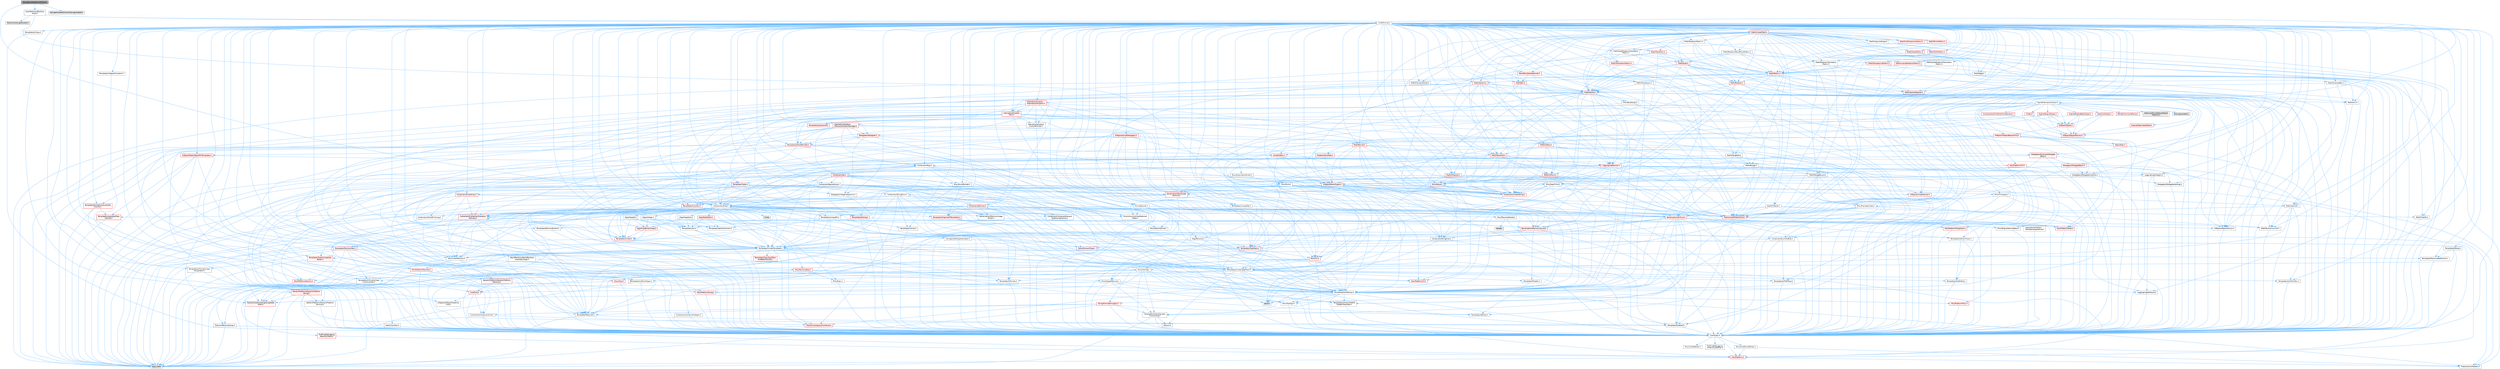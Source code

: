digraph "NavigationDataChunkActor.h"
{
 // INTERACTIVE_SVG=YES
 // LATEX_PDF_SIZE
  bgcolor="transparent";
  edge [fontname=Helvetica,fontsize=10,labelfontname=Helvetica,labelfontsize=10];
  node [fontname=Helvetica,fontsize=10,shape=box,height=0.2,width=0.4];
  Node1 [id="Node000001",label="NavigationDataChunkActor.h",height=0.2,width=0.4,color="gray40", fillcolor="grey60", style="filled", fontcolor="black",tooltip=" "];
  Node1 -> Node2 [id="edge1_Node000001_Node000002",color="steelblue1",style="solid",tooltip=" "];
  Node2 [id="Node000002",label="ActorPartition/Partition\lActor.h",height=0.2,width=0.4,color="grey40", fillcolor="white", style="filled",URL="$d0/d28/PartitionActor_8h.html",tooltip=" "];
  Node2 -> Node3 [id="edge2_Node000002_Node000003",color="steelblue1",style="solid",tooltip=" "];
  Node3 [id="Node000003",label="CoreMinimal.h",height=0.2,width=0.4,color="grey40", fillcolor="white", style="filled",URL="$d7/d67/CoreMinimal_8h.html",tooltip=" "];
  Node3 -> Node4 [id="edge3_Node000003_Node000004",color="steelblue1",style="solid",tooltip=" "];
  Node4 [id="Node000004",label="CoreTypes.h",height=0.2,width=0.4,color="grey40", fillcolor="white", style="filled",URL="$dc/dec/CoreTypes_8h.html",tooltip=" "];
  Node4 -> Node5 [id="edge4_Node000004_Node000005",color="steelblue1",style="solid",tooltip=" "];
  Node5 [id="Node000005",label="HAL/Platform.h",height=0.2,width=0.4,color="red", fillcolor="#FFF0F0", style="filled",URL="$d9/dd0/Platform_8h.html",tooltip=" "];
  Node5 -> Node8 [id="edge5_Node000005_Node000008",color="steelblue1",style="solid",tooltip=" "];
  Node8 [id="Node000008",label="type_traits",height=0.2,width=0.4,color="grey60", fillcolor="#E0E0E0", style="filled",tooltip=" "];
  Node5 -> Node9 [id="edge6_Node000005_Node000009",color="steelblue1",style="solid",tooltip=" "];
  Node9 [id="Node000009",label="PreprocessorHelpers.h",height=0.2,width=0.4,color="grey40", fillcolor="white", style="filled",URL="$db/ddb/PreprocessorHelpers_8h.html",tooltip=" "];
  Node4 -> Node15 [id="edge7_Node000004_Node000015",color="steelblue1",style="solid",tooltip=" "];
  Node15 [id="Node000015",label="ProfilingDebugging\l/UMemoryDefines.h",height=0.2,width=0.4,color="grey40", fillcolor="white", style="filled",URL="$d2/da2/UMemoryDefines_8h.html",tooltip=" "];
  Node4 -> Node16 [id="edge8_Node000004_Node000016",color="steelblue1",style="solid",tooltip=" "];
  Node16 [id="Node000016",label="Misc/CoreMiscDefines.h",height=0.2,width=0.4,color="grey40", fillcolor="white", style="filled",URL="$da/d38/CoreMiscDefines_8h.html",tooltip=" "];
  Node16 -> Node5 [id="edge9_Node000016_Node000005",color="steelblue1",style="solid",tooltip=" "];
  Node16 -> Node9 [id="edge10_Node000016_Node000009",color="steelblue1",style="solid",tooltip=" "];
  Node4 -> Node17 [id="edge11_Node000004_Node000017",color="steelblue1",style="solid",tooltip=" "];
  Node17 [id="Node000017",label="Misc/CoreDefines.h",height=0.2,width=0.4,color="grey40", fillcolor="white", style="filled",URL="$d3/dd2/CoreDefines_8h.html",tooltip=" "];
  Node3 -> Node18 [id="edge12_Node000003_Node000018",color="steelblue1",style="solid",tooltip=" "];
  Node18 [id="Node000018",label="CoreFwd.h",height=0.2,width=0.4,color="red", fillcolor="#FFF0F0", style="filled",URL="$d1/d1e/CoreFwd_8h.html",tooltip=" "];
  Node18 -> Node4 [id="edge13_Node000018_Node000004",color="steelblue1",style="solid",tooltip=" "];
  Node18 -> Node19 [id="edge14_Node000018_Node000019",color="steelblue1",style="solid",tooltip=" "];
  Node19 [id="Node000019",label="Containers/ContainersFwd.h",height=0.2,width=0.4,color="grey40", fillcolor="white", style="filled",URL="$d4/d0a/ContainersFwd_8h.html",tooltip=" "];
  Node19 -> Node5 [id="edge15_Node000019_Node000005",color="steelblue1",style="solid",tooltip=" "];
  Node19 -> Node4 [id="edge16_Node000019_Node000004",color="steelblue1",style="solid",tooltip=" "];
  Node19 -> Node20 [id="edge17_Node000019_Node000020",color="steelblue1",style="solid",tooltip=" "];
  Node20 [id="Node000020",label="Traits/IsContiguousContainer.h",height=0.2,width=0.4,color="red", fillcolor="#FFF0F0", style="filled",URL="$d5/d3c/IsContiguousContainer_8h.html",tooltip=" "];
  Node20 -> Node4 [id="edge18_Node000020_Node000004",color="steelblue1",style="solid",tooltip=" "];
  Node18 -> Node24 [id="edge19_Node000018_Node000024",color="steelblue1",style="solid",tooltip=" "];
  Node24 [id="Node000024",label="UObject/UObjectHierarchy\lFwd.h",height=0.2,width=0.4,color="grey40", fillcolor="white", style="filled",URL="$d3/d13/UObjectHierarchyFwd_8h.html",tooltip=" "];
  Node3 -> Node24 [id="edge20_Node000003_Node000024",color="steelblue1",style="solid",tooltip=" "];
  Node3 -> Node19 [id="edge21_Node000003_Node000019",color="steelblue1",style="solid",tooltip=" "];
  Node3 -> Node25 [id="edge22_Node000003_Node000025",color="steelblue1",style="solid",tooltip=" "];
  Node25 [id="Node000025",label="Misc/VarArgs.h",height=0.2,width=0.4,color="grey40", fillcolor="white", style="filled",URL="$d5/d6f/VarArgs_8h.html",tooltip=" "];
  Node25 -> Node4 [id="edge23_Node000025_Node000004",color="steelblue1",style="solid",tooltip=" "];
  Node3 -> Node26 [id="edge24_Node000003_Node000026",color="steelblue1",style="solid",tooltip=" "];
  Node26 [id="Node000026",label="Logging/LogVerbosity.h",height=0.2,width=0.4,color="grey40", fillcolor="white", style="filled",URL="$d2/d8f/LogVerbosity_8h.html",tooltip=" "];
  Node26 -> Node4 [id="edge25_Node000026_Node000004",color="steelblue1",style="solid",tooltip=" "];
  Node3 -> Node27 [id="edge26_Node000003_Node000027",color="steelblue1",style="solid",tooltip=" "];
  Node27 [id="Node000027",label="Misc/OutputDevice.h",height=0.2,width=0.4,color="grey40", fillcolor="white", style="filled",URL="$d7/d32/OutputDevice_8h.html",tooltip=" "];
  Node27 -> Node18 [id="edge27_Node000027_Node000018",color="steelblue1",style="solid",tooltip=" "];
  Node27 -> Node4 [id="edge28_Node000027_Node000004",color="steelblue1",style="solid",tooltip=" "];
  Node27 -> Node26 [id="edge29_Node000027_Node000026",color="steelblue1",style="solid",tooltip=" "];
  Node27 -> Node25 [id="edge30_Node000027_Node000025",color="steelblue1",style="solid",tooltip=" "];
  Node27 -> Node28 [id="edge31_Node000027_Node000028",color="steelblue1",style="solid",tooltip=" "];
  Node28 [id="Node000028",label="Templates/IsArrayOrRefOf\lTypeByPredicate.h",height=0.2,width=0.4,color="grey40", fillcolor="white", style="filled",URL="$d6/da1/IsArrayOrRefOfTypeByPredicate_8h.html",tooltip=" "];
  Node28 -> Node4 [id="edge32_Node000028_Node000004",color="steelblue1",style="solid",tooltip=" "];
  Node27 -> Node29 [id="edge33_Node000027_Node000029",color="steelblue1",style="solid",tooltip=" "];
  Node29 [id="Node000029",label="Templates/IsValidVariadic\lFunctionArg.h",height=0.2,width=0.4,color="grey40", fillcolor="white", style="filled",URL="$d0/dc8/IsValidVariadicFunctionArg_8h.html",tooltip=" "];
  Node29 -> Node4 [id="edge34_Node000029_Node000004",color="steelblue1",style="solid",tooltip=" "];
  Node29 -> Node30 [id="edge35_Node000029_Node000030",color="steelblue1",style="solid",tooltip=" "];
  Node30 [id="Node000030",label="IsEnum.h",height=0.2,width=0.4,color="grey40", fillcolor="white", style="filled",URL="$d4/de5/IsEnum_8h.html",tooltip=" "];
  Node29 -> Node8 [id="edge36_Node000029_Node000008",color="steelblue1",style="solid",tooltip=" "];
  Node27 -> Node31 [id="edge37_Node000027_Node000031",color="steelblue1",style="solid",tooltip=" "];
  Node31 [id="Node000031",label="Traits/IsCharEncodingCompatible\lWith.h",height=0.2,width=0.4,color="red", fillcolor="#FFF0F0", style="filled",URL="$df/dd1/IsCharEncodingCompatibleWith_8h.html",tooltip=" "];
  Node31 -> Node8 [id="edge38_Node000031_Node000008",color="steelblue1",style="solid",tooltip=" "];
  Node3 -> Node33 [id="edge39_Node000003_Node000033",color="steelblue1",style="solid",tooltip=" "];
  Node33 [id="Node000033",label="HAL/PlatformCrt.h",height=0.2,width=0.4,color="red", fillcolor="#FFF0F0", style="filled",URL="$d8/d75/PlatformCrt_8h.html",tooltip=" "];
  Node3 -> Node43 [id="edge40_Node000003_Node000043",color="steelblue1",style="solid",tooltip=" "];
  Node43 [id="Node000043",label="HAL/PlatformMisc.h",height=0.2,width=0.4,color="red", fillcolor="#FFF0F0", style="filled",URL="$d0/df5/PlatformMisc_8h.html",tooltip=" "];
  Node43 -> Node4 [id="edge41_Node000043_Node000004",color="steelblue1",style="solid",tooltip=" "];
  Node3 -> Node62 [id="edge42_Node000003_Node000062",color="steelblue1",style="solid",tooltip=" "];
  Node62 [id="Node000062",label="Misc/AssertionMacros.h",height=0.2,width=0.4,color="grey40", fillcolor="white", style="filled",URL="$d0/dfa/AssertionMacros_8h.html",tooltip=" "];
  Node62 -> Node4 [id="edge43_Node000062_Node000004",color="steelblue1",style="solid",tooltip=" "];
  Node62 -> Node5 [id="edge44_Node000062_Node000005",color="steelblue1",style="solid",tooltip=" "];
  Node62 -> Node43 [id="edge45_Node000062_Node000043",color="steelblue1",style="solid",tooltip=" "];
  Node62 -> Node9 [id="edge46_Node000062_Node000009",color="steelblue1",style="solid",tooltip=" "];
  Node62 -> Node63 [id="edge47_Node000062_Node000063",color="steelblue1",style="solid",tooltip=" "];
  Node63 [id="Node000063",label="Templates/EnableIf.h",height=0.2,width=0.4,color="grey40", fillcolor="white", style="filled",URL="$d7/d60/EnableIf_8h.html",tooltip=" "];
  Node63 -> Node4 [id="edge48_Node000063_Node000004",color="steelblue1",style="solid",tooltip=" "];
  Node62 -> Node28 [id="edge49_Node000062_Node000028",color="steelblue1",style="solid",tooltip=" "];
  Node62 -> Node29 [id="edge50_Node000062_Node000029",color="steelblue1",style="solid",tooltip=" "];
  Node62 -> Node31 [id="edge51_Node000062_Node000031",color="steelblue1",style="solid",tooltip=" "];
  Node62 -> Node25 [id="edge52_Node000062_Node000025",color="steelblue1",style="solid",tooltip=" "];
  Node62 -> Node64 [id="edge53_Node000062_Node000064",color="steelblue1",style="solid",tooltip=" "];
  Node64 [id="Node000064",label="String/FormatStringSan.h",height=0.2,width=0.4,color="red", fillcolor="#FFF0F0", style="filled",URL="$d3/d8b/FormatStringSan_8h.html",tooltip=" "];
  Node64 -> Node8 [id="edge54_Node000064_Node000008",color="steelblue1",style="solid",tooltip=" "];
  Node64 -> Node4 [id="edge55_Node000064_Node000004",color="steelblue1",style="solid",tooltip=" "];
  Node64 -> Node65 [id="edge56_Node000064_Node000065",color="steelblue1",style="solid",tooltip=" "];
  Node65 [id="Node000065",label="Templates/Requires.h",height=0.2,width=0.4,color="grey40", fillcolor="white", style="filled",URL="$dc/d96/Requires_8h.html",tooltip=" "];
  Node65 -> Node63 [id="edge57_Node000065_Node000063",color="steelblue1",style="solid",tooltip=" "];
  Node65 -> Node8 [id="edge58_Node000065_Node000008",color="steelblue1",style="solid",tooltip=" "];
  Node64 -> Node66 [id="edge59_Node000064_Node000066",color="steelblue1",style="solid",tooltip=" "];
  Node66 [id="Node000066",label="Templates/Identity.h",height=0.2,width=0.4,color="grey40", fillcolor="white", style="filled",URL="$d0/dd5/Identity_8h.html",tooltip=" "];
  Node64 -> Node29 [id="edge60_Node000064_Node000029",color="steelblue1",style="solid",tooltip=" "];
  Node64 -> Node19 [id="edge61_Node000064_Node000019",color="steelblue1",style="solid",tooltip=" "];
  Node62 -> Node70 [id="edge62_Node000062_Node000070",color="steelblue1",style="solid",tooltip=" "];
  Node70 [id="Node000070",label="atomic",height=0.2,width=0.4,color="grey60", fillcolor="#E0E0E0", style="filled",tooltip=" "];
  Node3 -> Node71 [id="edge63_Node000003_Node000071",color="steelblue1",style="solid",tooltip=" "];
  Node71 [id="Node000071",label="Templates/IsPointer.h",height=0.2,width=0.4,color="grey40", fillcolor="white", style="filled",URL="$d7/d05/IsPointer_8h.html",tooltip=" "];
  Node71 -> Node4 [id="edge64_Node000071_Node000004",color="steelblue1",style="solid",tooltip=" "];
  Node3 -> Node72 [id="edge65_Node000003_Node000072",color="steelblue1",style="solid",tooltip=" "];
  Node72 [id="Node000072",label="HAL/PlatformMemory.h",height=0.2,width=0.4,color="red", fillcolor="#FFF0F0", style="filled",URL="$de/d68/PlatformMemory_8h.html",tooltip=" "];
  Node72 -> Node4 [id="edge66_Node000072_Node000004",color="steelblue1",style="solid",tooltip=" "];
  Node72 -> Node73 [id="edge67_Node000072_Node000073",color="steelblue1",style="solid",tooltip=" "];
  Node73 [id="Node000073",label="GenericPlatform/GenericPlatform\lMemory.h",height=0.2,width=0.4,color="red", fillcolor="#FFF0F0", style="filled",URL="$dd/d22/GenericPlatformMemory_8h.html",tooltip=" "];
  Node73 -> Node18 [id="edge68_Node000073_Node000018",color="steelblue1",style="solid",tooltip=" "];
  Node73 -> Node4 [id="edge69_Node000073_Node000004",color="steelblue1",style="solid",tooltip=" "];
  Node73 -> Node74 [id="edge70_Node000073_Node000074",color="steelblue1",style="solid",tooltip=" "];
  Node74 [id="Node000074",label="HAL/PlatformString.h",height=0.2,width=0.4,color="red", fillcolor="#FFF0F0", style="filled",URL="$db/db5/PlatformString_8h.html",tooltip=" "];
  Node74 -> Node4 [id="edge71_Node000074_Node000004",color="steelblue1",style="solid",tooltip=" "];
  Node3 -> Node55 [id="edge72_Node000003_Node000055",color="steelblue1",style="solid",tooltip=" "];
  Node55 [id="Node000055",label="HAL/PlatformAtomics.h",height=0.2,width=0.4,color="red", fillcolor="#FFF0F0", style="filled",URL="$d3/d36/PlatformAtomics_8h.html",tooltip=" "];
  Node55 -> Node4 [id="edge73_Node000055_Node000004",color="steelblue1",style="solid",tooltip=" "];
  Node3 -> Node77 [id="edge74_Node000003_Node000077",color="steelblue1",style="solid",tooltip=" "];
  Node77 [id="Node000077",label="Misc/Exec.h",height=0.2,width=0.4,color="grey40", fillcolor="white", style="filled",URL="$de/ddb/Exec_8h.html",tooltip=" "];
  Node77 -> Node4 [id="edge75_Node000077_Node000004",color="steelblue1",style="solid",tooltip=" "];
  Node77 -> Node62 [id="edge76_Node000077_Node000062",color="steelblue1",style="solid",tooltip=" "];
  Node3 -> Node78 [id="edge77_Node000003_Node000078",color="steelblue1",style="solid",tooltip=" "];
  Node78 [id="Node000078",label="HAL/MemoryBase.h",height=0.2,width=0.4,color="red", fillcolor="#FFF0F0", style="filled",URL="$d6/d9f/MemoryBase_8h.html",tooltip=" "];
  Node78 -> Node4 [id="edge78_Node000078_Node000004",color="steelblue1",style="solid",tooltip=" "];
  Node78 -> Node55 [id="edge79_Node000078_Node000055",color="steelblue1",style="solid",tooltip=" "];
  Node78 -> Node33 [id="edge80_Node000078_Node000033",color="steelblue1",style="solid",tooltip=" "];
  Node78 -> Node77 [id="edge81_Node000078_Node000077",color="steelblue1",style="solid",tooltip=" "];
  Node78 -> Node27 [id="edge82_Node000078_Node000027",color="steelblue1",style="solid",tooltip=" "];
  Node3 -> Node88 [id="edge83_Node000003_Node000088",color="steelblue1",style="solid",tooltip=" "];
  Node88 [id="Node000088",label="HAL/UnrealMemory.h",height=0.2,width=0.4,color="grey40", fillcolor="white", style="filled",URL="$d9/d96/UnrealMemory_8h.html",tooltip=" "];
  Node88 -> Node4 [id="edge84_Node000088_Node000004",color="steelblue1",style="solid",tooltip=" "];
  Node88 -> Node73 [id="edge85_Node000088_Node000073",color="steelblue1",style="solid",tooltip=" "];
  Node88 -> Node78 [id="edge86_Node000088_Node000078",color="steelblue1",style="solid",tooltip=" "];
  Node88 -> Node72 [id="edge87_Node000088_Node000072",color="steelblue1",style="solid",tooltip=" "];
  Node88 -> Node89 [id="edge88_Node000088_Node000089",color="steelblue1",style="solid",tooltip=" "];
  Node89 [id="Node000089",label="ProfilingDebugging\l/MemoryTrace.h",height=0.2,width=0.4,color="red", fillcolor="#FFF0F0", style="filled",URL="$da/dd7/MemoryTrace_8h.html",tooltip=" "];
  Node89 -> Node5 [id="edge89_Node000089_Node000005",color="steelblue1",style="solid",tooltip=" "];
  Node88 -> Node71 [id="edge90_Node000088_Node000071",color="steelblue1",style="solid",tooltip=" "];
  Node3 -> Node90 [id="edge91_Node000003_Node000090",color="steelblue1",style="solid",tooltip=" "];
  Node90 [id="Node000090",label="Templates/IsArithmetic.h",height=0.2,width=0.4,color="grey40", fillcolor="white", style="filled",URL="$d2/d5d/IsArithmetic_8h.html",tooltip=" "];
  Node90 -> Node4 [id="edge92_Node000090_Node000004",color="steelblue1",style="solid",tooltip=" "];
  Node3 -> Node84 [id="edge93_Node000003_Node000084",color="steelblue1",style="solid",tooltip=" "];
  Node84 [id="Node000084",label="Templates/AndOrNot.h",height=0.2,width=0.4,color="grey40", fillcolor="white", style="filled",URL="$db/d0a/AndOrNot_8h.html",tooltip=" "];
  Node84 -> Node4 [id="edge94_Node000084_Node000004",color="steelblue1",style="solid",tooltip=" "];
  Node3 -> Node91 [id="edge95_Node000003_Node000091",color="steelblue1",style="solid",tooltip=" "];
  Node91 [id="Node000091",label="Templates/IsPODType.h",height=0.2,width=0.4,color="grey40", fillcolor="white", style="filled",URL="$d7/db1/IsPODType_8h.html",tooltip=" "];
  Node91 -> Node4 [id="edge96_Node000091_Node000004",color="steelblue1",style="solid",tooltip=" "];
  Node3 -> Node92 [id="edge97_Node000003_Node000092",color="steelblue1",style="solid",tooltip=" "];
  Node92 [id="Node000092",label="Templates/IsUECoreType.h",height=0.2,width=0.4,color="grey40", fillcolor="white", style="filled",URL="$d1/db8/IsUECoreType_8h.html",tooltip=" "];
  Node92 -> Node4 [id="edge98_Node000092_Node000004",color="steelblue1",style="solid",tooltip=" "];
  Node92 -> Node8 [id="edge99_Node000092_Node000008",color="steelblue1",style="solid",tooltip=" "];
  Node3 -> Node85 [id="edge100_Node000003_Node000085",color="steelblue1",style="solid",tooltip=" "];
  Node85 [id="Node000085",label="Templates/IsTriviallyCopy\lConstructible.h",height=0.2,width=0.4,color="grey40", fillcolor="white", style="filled",URL="$d3/d78/IsTriviallyCopyConstructible_8h.html",tooltip=" "];
  Node85 -> Node4 [id="edge101_Node000085_Node000004",color="steelblue1",style="solid",tooltip=" "];
  Node85 -> Node8 [id="edge102_Node000085_Node000008",color="steelblue1",style="solid",tooltip=" "];
  Node3 -> Node93 [id="edge103_Node000003_Node000093",color="steelblue1",style="solid",tooltip=" "];
  Node93 [id="Node000093",label="Templates/UnrealTypeTraits.h",height=0.2,width=0.4,color="grey40", fillcolor="white", style="filled",URL="$d2/d2d/UnrealTypeTraits_8h.html",tooltip=" "];
  Node93 -> Node4 [id="edge104_Node000093_Node000004",color="steelblue1",style="solid",tooltip=" "];
  Node93 -> Node71 [id="edge105_Node000093_Node000071",color="steelblue1",style="solid",tooltip=" "];
  Node93 -> Node62 [id="edge106_Node000093_Node000062",color="steelblue1",style="solid",tooltip=" "];
  Node93 -> Node84 [id="edge107_Node000093_Node000084",color="steelblue1",style="solid",tooltip=" "];
  Node93 -> Node63 [id="edge108_Node000093_Node000063",color="steelblue1",style="solid",tooltip=" "];
  Node93 -> Node90 [id="edge109_Node000093_Node000090",color="steelblue1",style="solid",tooltip=" "];
  Node93 -> Node30 [id="edge110_Node000093_Node000030",color="steelblue1",style="solid",tooltip=" "];
  Node93 -> Node94 [id="edge111_Node000093_Node000094",color="steelblue1",style="solid",tooltip=" "];
  Node94 [id="Node000094",label="Templates/Models.h",height=0.2,width=0.4,color="grey40", fillcolor="white", style="filled",URL="$d3/d0c/Models_8h.html",tooltip=" "];
  Node94 -> Node66 [id="edge112_Node000094_Node000066",color="steelblue1",style="solid",tooltip=" "];
  Node93 -> Node91 [id="edge113_Node000093_Node000091",color="steelblue1",style="solid",tooltip=" "];
  Node93 -> Node92 [id="edge114_Node000093_Node000092",color="steelblue1",style="solid",tooltip=" "];
  Node93 -> Node85 [id="edge115_Node000093_Node000085",color="steelblue1",style="solid",tooltip=" "];
  Node3 -> Node63 [id="edge116_Node000003_Node000063",color="steelblue1",style="solid",tooltip=" "];
  Node3 -> Node95 [id="edge117_Node000003_Node000095",color="steelblue1",style="solid",tooltip=" "];
  Node95 [id="Node000095",label="Templates/RemoveReference.h",height=0.2,width=0.4,color="grey40", fillcolor="white", style="filled",URL="$da/dbe/RemoveReference_8h.html",tooltip=" "];
  Node95 -> Node4 [id="edge118_Node000095_Node000004",color="steelblue1",style="solid",tooltip=" "];
  Node3 -> Node96 [id="edge119_Node000003_Node000096",color="steelblue1",style="solid",tooltip=" "];
  Node96 [id="Node000096",label="Templates/IntegralConstant.h",height=0.2,width=0.4,color="grey40", fillcolor="white", style="filled",URL="$db/d1b/IntegralConstant_8h.html",tooltip=" "];
  Node96 -> Node4 [id="edge120_Node000096_Node000004",color="steelblue1",style="solid",tooltip=" "];
  Node3 -> Node97 [id="edge121_Node000003_Node000097",color="steelblue1",style="solid",tooltip=" "];
  Node97 [id="Node000097",label="Templates/IsClass.h",height=0.2,width=0.4,color="grey40", fillcolor="white", style="filled",URL="$db/dcb/IsClass_8h.html",tooltip=" "];
  Node97 -> Node4 [id="edge122_Node000097_Node000004",color="steelblue1",style="solid",tooltip=" "];
  Node3 -> Node98 [id="edge123_Node000003_Node000098",color="steelblue1",style="solid",tooltip=" "];
  Node98 [id="Node000098",label="Templates/TypeCompatible\lBytes.h",height=0.2,width=0.4,color="red", fillcolor="#FFF0F0", style="filled",URL="$df/d0a/TypeCompatibleBytes_8h.html",tooltip=" "];
  Node98 -> Node4 [id="edge124_Node000098_Node000004",color="steelblue1",style="solid",tooltip=" "];
  Node98 -> Node8 [id="edge125_Node000098_Node000008",color="steelblue1",style="solid",tooltip=" "];
  Node3 -> Node20 [id="edge126_Node000003_Node000020",color="steelblue1",style="solid",tooltip=" "];
  Node3 -> Node99 [id="edge127_Node000003_Node000099",color="steelblue1",style="solid",tooltip=" "];
  Node99 [id="Node000099",label="Templates/UnrealTemplate.h",height=0.2,width=0.4,color="grey40", fillcolor="white", style="filled",URL="$d4/d24/UnrealTemplate_8h.html",tooltip=" "];
  Node99 -> Node4 [id="edge128_Node000099_Node000004",color="steelblue1",style="solid",tooltip=" "];
  Node99 -> Node71 [id="edge129_Node000099_Node000071",color="steelblue1",style="solid",tooltip=" "];
  Node99 -> Node88 [id="edge130_Node000099_Node000088",color="steelblue1",style="solid",tooltip=" "];
  Node99 -> Node100 [id="edge131_Node000099_Node000100",color="steelblue1",style="solid",tooltip=" "];
  Node100 [id="Node000100",label="Templates/CopyQualifiers\lAndRefsFromTo.h",height=0.2,width=0.4,color="red", fillcolor="#FFF0F0", style="filled",URL="$d3/db3/CopyQualifiersAndRefsFromTo_8h.html",tooltip=" "];
  Node99 -> Node93 [id="edge132_Node000099_Node000093",color="steelblue1",style="solid",tooltip=" "];
  Node99 -> Node95 [id="edge133_Node000099_Node000095",color="steelblue1",style="solid",tooltip=" "];
  Node99 -> Node65 [id="edge134_Node000099_Node000065",color="steelblue1",style="solid",tooltip=" "];
  Node99 -> Node98 [id="edge135_Node000099_Node000098",color="steelblue1",style="solid",tooltip=" "];
  Node99 -> Node66 [id="edge136_Node000099_Node000066",color="steelblue1",style="solid",tooltip=" "];
  Node99 -> Node20 [id="edge137_Node000099_Node000020",color="steelblue1",style="solid",tooltip=" "];
  Node99 -> Node102 [id="edge138_Node000099_Node000102",color="steelblue1",style="solid",tooltip=" "];
  Node102 [id="Node000102",label="Traits/UseBitwiseSwap.h",height=0.2,width=0.4,color="grey40", fillcolor="white", style="filled",URL="$db/df3/UseBitwiseSwap_8h.html",tooltip=" "];
  Node102 -> Node4 [id="edge139_Node000102_Node000004",color="steelblue1",style="solid",tooltip=" "];
  Node102 -> Node8 [id="edge140_Node000102_Node000008",color="steelblue1",style="solid",tooltip=" "];
  Node99 -> Node8 [id="edge141_Node000099_Node000008",color="steelblue1",style="solid",tooltip=" "];
  Node3 -> Node48 [id="edge142_Node000003_Node000048",color="steelblue1",style="solid",tooltip=" "];
  Node48 [id="Node000048",label="Math/NumericLimits.h",height=0.2,width=0.4,color="grey40", fillcolor="white", style="filled",URL="$df/d1b/NumericLimits_8h.html",tooltip=" "];
  Node48 -> Node4 [id="edge143_Node000048_Node000004",color="steelblue1",style="solid",tooltip=" "];
  Node3 -> Node103 [id="edge144_Node000003_Node000103",color="steelblue1",style="solid",tooltip=" "];
  Node103 [id="Node000103",label="HAL/PlatformMath.h",height=0.2,width=0.4,color="red", fillcolor="#FFF0F0", style="filled",URL="$dc/d53/PlatformMath_8h.html",tooltip=" "];
  Node103 -> Node4 [id="edge145_Node000103_Node000004",color="steelblue1",style="solid",tooltip=" "];
  Node3 -> Node86 [id="edge146_Node000003_Node000086",color="steelblue1",style="solid",tooltip=" "];
  Node86 [id="Node000086",label="Templates/IsTriviallyCopy\lAssignable.h",height=0.2,width=0.4,color="grey40", fillcolor="white", style="filled",URL="$d2/df2/IsTriviallyCopyAssignable_8h.html",tooltip=" "];
  Node86 -> Node4 [id="edge147_Node000086_Node000004",color="steelblue1",style="solid",tooltip=" "];
  Node86 -> Node8 [id="edge148_Node000086_Node000008",color="steelblue1",style="solid",tooltip=" "];
  Node3 -> Node111 [id="edge149_Node000003_Node000111",color="steelblue1",style="solid",tooltip=" "];
  Node111 [id="Node000111",label="Templates/MemoryOps.h",height=0.2,width=0.4,color="red", fillcolor="#FFF0F0", style="filled",URL="$db/dea/MemoryOps_8h.html",tooltip=" "];
  Node111 -> Node4 [id="edge150_Node000111_Node000004",color="steelblue1",style="solid",tooltip=" "];
  Node111 -> Node88 [id="edge151_Node000111_Node000088",color="steelblue1",style="solid",tooltip=" "];
  Node111 -> Node86 [id="edge152_Node000111_Node000086",color="steelblue1",style="solid",tooltip=" "];
  Node111 -> Node85 [id="edge153_Node000111_Node000085",color="steelblue1",style="solid",tooltip=" "];
  Node111 -> Node65 [id="edge154_Node000111_Node000065",color="steelblue1",style="solid",tooltip=" "];
  Node111 -> Node93 [id="edge155_Node000111_Node000093",color="steelblue1",style="solid",tooltip=" "];
  Node111 -> Node102 [id="edge156_Node000111_Node000102",color="steelblue1",style="solid",tooltip=" "];
  Node111 -> Node8 [id="edge157_Node000111_Node000008",color="steelblue1",style="solid",tooltip=" "];
  Node3 -> Node112 [id="edge158_Node000003_Node000112",color="steelblue1",style="solid",tooltip=" "];
  Node112 [id="Node000112",label="Containers/ContainerAllocation\lPolicies.h",height=0.2,width=0.4,color="red", fillcolor="#FFF0F0", style="filled",URL="$d7/dff/ContainerAllocationPolicies_8h.html",tooltip=" "];
  Node112 -> Node4 [id="edge159_Node000112_Node000004",color="steelblue1",style="solid",tooltip=" "];
  Node112 -> Node113 [id="edge160_Node000112_Node000113",color="steelblue1",style="solid",tooltip=" "];
  Node113 [id="Node000113",label="Containers/ContainerHelpers.h",height=0.2,width=0.4,color="grey40", fillcolor="white", style="filled",URL="$d7/d33/ContainerHelpers_8h.html",tooltip=" "];
  Node113 -> Node4 [id="edge161_Node000113_Node000004",color="steelblue1",style="solid",tooltip=" "];
  Node112 -> Node112 [id="edge162_Node000112_Node000112",color="steelblue1",style="solid",tooltip=" "];
  Node112 -> Node103 [id="edge163_Node000112_Node000103",color="steelblue1",style="solid",tooltip=" "];
  Node112 -> Node88 [id="edge164_Node000112_Node000088",color="steelblue1",style="solid",tooltip=" "];
  Node112 -> Node48 [id="edge165_Node000112_Node000048",color="steelblue1",style="solid",tooltip=" "];
  Node112 -> Node62 [id="edge166_Node000112_Node000062",color="steelblue1",style="solid",tooltip=" "];
  Node112 -> Node111 [id="edge167_Node000112_Node000111",color="steelblue1",style="solid",tooltip=" "];
  Node112 -> Node98 [id="edge168_Node000112_Node000098",color="steelblue1",style="solid",tooltip=" "];
  Node112 -> Node8 [id="edge169_Node000112_Node000008",color="steelblue1",style="solid",tooltip=" "];
  Node3 -> Node115 [id="edge170_Node000003_Node000115",color="steelblue1",style="solid",tooltip=" "];
  Node115 [id="Node000115",label="Templates/IsEnumClass.h",height=0.2,width=0.4,color="grey40", fillcolor="white", style="filled",URL="$d7/d15/IsEnumClass_8h.html",tooltip=" "];
  Node115 -> Node4 [id="edge171_Node000115_Node000004",color="steelblue1",style="solid",tooltip=" "];
  Node115 -> Node84 [id="edge172_Node000115_Node000084",color="steelblue1",style="solid",tooltip=" "];
  Node3 -> Node116 [id="edge173_Node000003_Node000116",color="steelblue1",style="solid",tooltip=" "];
  Node116 [id="Node000116",label="HAL/PlatformProperties.h",height=0.2,width=0.4,color="red", fillcolor="#FFF0F0", style="filled",URL="$d9/db0/PlatformProperties_8h.html",tooltip=" "];
  Node116 -> Node4 [id="edge174_Node000116_Node000004",color="steelblue1",style="solid",tooltip=" "];
  Node3 -> Node119 [id="edge175_Node000003_Node000119",color="steelblue1",style="solid",tooltip=" "];
  Node119 [id="Node000119",label="Misc/EngineVersionBase.h",height=0.2,width=0.4,color="grey40", fillcolor="white", style="filled",URL="$d5/d2b/EngineVersionBase_8h.html",tooltip=" "];
  Node119 -> Node4 [id="edge176_Node000119_Node000004",color="steelblue1",style="solid",tooltip=" "];
  Node3 -> Node120 [id="edge177_Node000003_Node000120",color="steelblue1",style="solid",tooltip=" "];
  Node120 [id="Node000120",label="Internationalization\l/TextNamespaceFwd.h",height=0.2,width=0.4,color="grey40", fillcolor="white", style="filled",URL="$d8/d97/TextNamespaceFwd_8h.html",tooltip=" "];
  Node120 -> Node4 [id="edge178_Node000120_Node000004",color="steelblue1",style="solid",tooltip=" "];
  Node3 -> Node121 [id="edge179_Node000003_Node000121",color="steelblue1",style="solid",tooltip=" "];
  Node121 [id="Node000121",label="Serialization/Archive.h",height=0.2,width=0.4,color="red", fillcolor="#FFF0F0", style="filled",URL="$d7/d3b/Archive_8h.html",tooltip=" "];
  Node121 -> Node18 [id="edge180_Node000121_Node000018",color="steelblue1",style="solid",tooltip=" "];
  Node121 -> Node4 [id="edge181_Node000121_Node000004",color="steelblue1",style="solid",tooltip=" "];
  Node121 -> Node116 [id="edge182_Node000121_Node000116",color="steelblue1",style="solid",tooltip=" "];
  Node121 -> Node120 [id="edge183_Node000121_Node000120",color="steelblue1",style="solid",tooltip=" "];
  Node121 -> Node62 [id="edge184_Node000121_Node000062",color="steelblue1",style="solid",tooltip=" "];
  Node121 -> Node119 [id="edge185_Node000121_Node000119",color="steelblue1",style="solid",tooltip=" "];
  Node121 -> Node25 [id="edge186_Node000121_Node000025",color="steelblue1",style="solid",tooltip=" "];
  Node121 -> Node63 [id="edge187_Node000121_Node000063",color="steelblue1",style="solid",tooltip=" "];
  Node121 -> Node28 [id="edge188_Node000121_Node000028",color="steelblue1",style="solid",tooltip=" "];
  Node121 -> Node115 [id="edge189_Node000121_Node000115",color="steelblue1",style="solid",tooltip=" "];
  Node121 -> Node29 [id="edge190_Node000121_Node000029",color="steelblue1",style="solid",tooltip=" "];
  Node121 -> Node99 [id="edge191_Node000121_Node000099",color="steelblue1",style="solid",tooltip=" "];
  Node121 -> Node31 [id="edge192_Node000121_Node000031",color="steelblue1",style="solid",tooltip=" "];
  Node121 -> Node124 [id="edge193_Node000121_Node000124",color="steelblue1",style="solid",tooltip=" "];
  Node124 [id="Node000124",label="UObject/ObjectVersion.h",height=0.2,width=0.4,color="grey40", fillcolor="white", style="filled",URL="$da/d63/ObjectVersion_8h.html",tooltip=" "];
  Node124 -> Node4 [id="edge194_Node000124_Node000004",color="steelblue1",style="solid",tooltip=" "];
  Node3 -> Node125 [id="edge195_Node000003_Node000125",color="steelblue1",style="solid",tooltip=" "];
  Node125 [id="Node000125",label="Templates/Less.h",height=0.2,width=0.4,color="grey40", fillcolor="white", style="filled",URL="$de/dc8/Less_8h.html",tooltip=" "];
  Node125 -> Node4 [id="edge196_Node000125_Node000004",color="steelblue1",style="solid",tooltip=" "];
  Node125 -> Node99 [id="edge197_Node000125_Node000099",color="steelblue1",style="solid",tooltip=" "];
  Node3 -> Node126 [id="edge198_Node000003_Node000126",color="steelblue1",style="solid",tooltip=" "];
  Node126 [id="Node000126",label="Templates/Sorting.h",height=0.2,width=0.4,color="red", fillcolor="#FFF0F0", style="filled",URL="$d3/d9e/Sorting_8h.html",tooltip=" "];
  Node126 -> Node4 [id="edge199_Node000126_Node000004",color="steelblue1",style="solid",tooltip=" "];
  Node126 -> Node103 [id="edge200_Node000126_Node000103",color="steelblue1",style="solid",tooltip=" "];
  Node126 -> Node125 [id="edge201_Node000126_Node000125",color="steelblue1",style="solid",tooltip=" "];
  Node3 -> Node137 [id="edge202_Node000003_Node000137",color="steelblue1",style="solid",tooltip=" "];
  Node137 [id="Node000137",label="Misc/Char.h",height=0.2,width=0.4,color="red", fillcolor="#FFF0F0", style="filled",URL="$d0/d58/Char_8h.html",tooltip=" "];
  Node137 -> Node4 [id="edge203_Node000137_Node000004",color="steelblue1",style="solid",tooltip=" "];
  Node137 -> Node8 [id="edge204_Node000137_Node000008",color="steelblue1",style="solid",tooltip=" "];
  Node3 -> Node140 [id="edge205_Node000003_Node000140",color="steelblue1",style="solid",tooltip=" "];
  Node140 [id="Node000140",label="GenericPlatform/GenericPlatform\lStricmp.h",height=0.2,width=0.4,color="grey40", fillcolor="white", style="filled",URL="$d2/d86/GenericPlatformStricmp_8h.html",tooltip=" "];
  Node140 -> Node4 [id="edge206_Node000140_Node000004",color="steelblue1",style="solid",tooltip=" "];
  Node3 -> Node141 [id="edge207_Node000003_Node000141",color="steelblue1",style="solid",tooltip=" "];
  Node141 [id="Node000141",label="GenericPlatform/GenericPlatform\lString.h",height=0.2,width=0.4,color="red", fillcolor="#FFF0F0", style="filled",URL="$dd/d20/GenericPlatformString_8h.html",tooltip=" "];
  Node141 -> Node4 [id="edge208_Node000141_Node000004",color="steelblue1",style="solid",tooltip=" "];
  Node141 -> Node140 [id="edge209_Node000141_Node000140",color="steelblue1",style="solid",tooltip=" "];
  Node141 -> Node63 [id="edge210_Node000141_Node000063",color="steelblue1",style="solid",tooltip=" "];
  Node141 -> Node31 [id="edge211_Node000141_Node000031",color="steelblue1",style="solid",tooltip=" "];
  Node141 -> Node8 [id="edge212_Node000141_Node000008",color="steelblue1",style="solid",tooltip=" "];
  Node3 -> Node74 [id="edge213_Node000003_Node000074",color="steelblue1",style="solid",tooltip=" "];
  Node3 -> Node144 [id="edge214_Node000003_Node000144",color="steelblue1",style="solid",tooltip=" "];
  Node144 [id="Node000144",label="Misc/CString.h",height=0.2,width=0.4,color="grey40", fillcolor="white", style="filled",URL="$d2/d49/CString_8h.html",tooltip=" "];
  Node144 -> Node4 [id="edge215_Node000144_Node000004",color="steelblue1",style="solid",tooltip=" "];
  Node144 -> Node33 [id="edge216_Node000144_Node000033",color="steelblue1",style="solid",tooltip=" "];
  Node144 -> Node74 [id="edge217_Node000144_Node000074",color="steelblue1",style="solid",tooltip=" "];
  Node144 -> Node62 [id="edge218_Node000144_Node000062",color="steelblue1",style="solid",tooltip=" "];
  Node144 -> Node137 [id="edge219_Node000144_Node000137",color="steelblue1",style="solid",tooltip=" "];
  Node144 -> Node25 [id="edge220_Node000144_Node000025",color="steelblue1",style="solid",tooltip=" "];
  Node144 -> Node28 [id="edge221_Node000144_Node000028",color="steelblue1",style="solid",tooltip=" "];
  Node144 -> Node29 [id="edge222_Node000144_Node000029",color="steelblue1",style="solid",tooltip=" "];
  Node144 -> Node31 [id="edge223_Node000144_Node000031",color="steelblue1",style="solid",tooltip=" "];
  Node3 -> Node145 [id="edge224_Node000003_Node000145",color="steelblue1",style="solid",tooltip=" "];
  Node145 [id="Node000145",label="Misc/Crc.h",height=0.2,width=0.4,color="red", fillcolor="#FFF0F0", style="filled",URL="$d4/dd2/Crc_8h.html",tooltip=" "];
  Node145 -> Node4 [id="edge225_Node000145_Node000004",color="steelblue1",style="solid",tooltip=" "];
  Node145 -> Node74 [id="edge226_Node000145_Node000074",color="steelblue1",style="solid",tooltip=" "];
  Node145 -> Node62 [id="edge227_Node000145_Node000062",color="steelblue1",style="solid",tooltip=" "];
  Node145 -> Node144 [id="edge228_Node000145_Node000144",color="steelblue1",style="solid",tooltip=" "];
  Node145 -> Node137 [id="edge229_Node000145_Node000137",color="steelblue1",style="solid",tooltip=" "];
  Node145 -> Node93 [id="edge230_Node000145_Node000093",color="steelblue1",style="solid",tooltip=" "];
  Node3 -> Node136 [id="edge231_Node000003_Node000136",color="steelblue1",style="solid",tooltip=" "];
  Node136 [id="Node000136",label="Math/UnrealMathUtility.h",height=0.2,width=0.4,color="red", fillcolor="#FFF0F0", style="filled",URL="$db/db8/UnrealMathUtility_8h.html",tooltip=" "];
  Node136 -> Node4 [id="edge232_Node000136_Node000004",color="steelblue1",style="solid",tooltip=" "];
  Node136 -> Node62 [id="edge233_Node000136_Node000062",color="steelblue1",style="solid",tooltip=" "];
  Node136 -> Node103 [id="edge234_Node000136_Node000103",color="steelblue1",style="solid",tooltip=" "];
  Node136 -> Node66 [id="edge235_Node000136_Node000066",color="steelblue1",style="solid",tooltip=" "];
  Node136 -> Node65 [id="edge236_Node000136_Node000065",color="steelblue1",style="solid",tooltip=" "];
  Node3 -> Node146 [id="edge237_Node000003_Node000146",color="steelblue1",style="solid",tooltip=" "];
  Node146 [id="Node000146",label="Containers/UnrealString.h",height=0.2,width=0.4,color="red", fillcolor="#FFF0F0", style="filled",URL="$d5/dba/UnrealString_8h.html",tooltip=" "];
  Node3 -> Node150 [id="edge238_Node000003_Node000150",color="steelblue1",style="solid",tooltip=" "];
  Node150 [id="Node000150",label="Containers/Array.h",height=0.2,width=0.4,color="grey40", fillcolor="white", style="filled",URL="$df/dd0/Array_8h.html",tooltip=" "];
  Node150 -> Node4 [id="edge239_Node000150_Node000004",color="steelblue1",style="solid",tooltip=" "];
  Node150 -> Node62 [id="edge240_Node000150_Node000062",color="steelblue1",style="solid",tooltip=" "];
  Node150 -> Node151 [id="edge241_Node000150_Node000151",color="steelblue1",style="solid",tooltip=" "];
  Node151 [id="Node000151",label="Misc/IntrusiveUnsetOptional\lState.h",height=0.2,width=0.4,color="grey40", fillcolor="white", style="filled",URL="$d2/d0a/IntrusiveUnsetOptionalState_8h.html",tooltip=" "];
  Node151 -> Node152 [id="edge242_Node000151_Node000152",color="steelblue1",style="solid",tooltip=" "];
  Node152 [id="Node000152",label="Misc/OptionalFwd.h",height=0.2,width=0.4,color="grey40", fillcolor="white", style="filled",URL="$dc/d50/OptionalFwd_8h.html",tooltip=" "];
  Node150 -> Node153 [id="edge243_Node000150_Node000153",color="steelblue1",style="solid",tooltip=" "];
  Node153 [id="Node000153",label="Misc/ReverseIterate.h",height=0.2,width=0.4,color="grey40", fillcolor="white", style="filled",URL="$db/de3/ReverseIterate_8h.html",tooltip=" "];
  Node153 -> Node5 [id="edge244_Node000153_Node000005",color="steelblue1",style="solid",tooltip=" "];
  Node153 -> Node154 [id="edge245_Node000153_Node000154",color="steelblue1",style="solid",tooltip=" "];
  Node154 [id="Node000154",label="iterator",height=0.2,width=0.4,color="grey60", fillcolor="#E0E0E0", style="filled",tooltip=" "];
  Node150 -> Node88 [id="edge246_Node000150_Node000088",color="steelblue1",style="solid",tooltip=" "];
  Node150 -> Node93 [id="edge247_Node000150_Node000093",color="steelblue1",style="solid",tooltip=" "];
  Node150 -> Node99 [id="edge248_Node000150_Node000099",color="steelblue1",style="solid",tooltip=" "];
  Node150 -> Node155 [id="edge249_Node000150_Node000155",color="steelblue1",style="solid",tooltip=" "];
  Node155 [id="Node000155",label="Containers/AllowShrinking.h",height=0.2,width=0.4,color="grey40", fillcolor="white", style="filled",URL="$d7/d1a/AllowShrinking_8h.html",tooltip=" "];
  Node155 -> Node4 [id="edge250_Node000155_Node000004",color="steelblue1",style="solid",tooltip=" "];
  Node150 -> Node112 [id="edge251_Node000150_Node000112",color="steelblue1",style="solid",tooltip=" "];
  Node150 -> Node156 [id="edge252_Node000150_Node000156",color="steelblue1",style="solid",tooltip=" "];
  Node156 [id="Node000156",label="Containers/ContainerElement\lTypeCompatibility.h",height=0.2,width=0.4,color="grey40", fillcolor="white", style="filled",URL="$df/ddf/ContainerElementTypeCompatibility_8h.html",tooltip=" "];
  Node156 -> Node4 [id="edge253_Node000156_Node000004",color="steelblue1",style="solid",tooltip=" "];
  Node156 -> Node93 [id="edge254_Node000156_Node000093",color="steelblue1",style="solid",tooltip=" "];
  Node150 -> Node121 [id="edge255_Node000150_Node000121",color="steelblue1",style="solid",tooltip=" "];
  Node150 -> Node157 [id="edge256_Node000150_Node000157",color="steelblue1",style="solid",tooltip=" "];
  Node157 [id="Node000157",label="Serialization/MemoryImage\lWriter.h",height=0.2,width=0.4,color="grey40", fillcolor="white", style="filled",URL="$d0/d08/MemoryImageWriter_8h.html",tooltip=" "];
  Node157 -> Node4 [id="edge257_Node000157_Node000004",color="steelblue1",style="solid",tooltip=" "];
  Node157 -> Node158 [id="edge258_Node000157_Node000158",color="steelblue1",style="solid",tooltip=" "];
  Node158 [id="Node000158",label="Serialization/MemoryLayout.h",height=0.2,width=0.4,color="red", fillcolor="#FFF0F0", style="filled",URL="$d7/d66/MemoryLayout_8h.html",tooltip=" "];
  Node158 -> Node161 [id="edge259_Node000158_Node000161",color="steelblue1",style="solid",tooltip=" "];
  Node161 [id="Node000161",label="Containers/EnumAsByte.h",height=0.2,width=0.4,color="grey40", fillcolor="white", style="filled",URL="$d6/d9a/EnumAsByte_8h.html",tooltip=" "];
  Node161 -> Node4 [id="edge260_Node000161_Node000004",color="steelblue1",style="solid",tooltip=" "];
  Node161 -> Node91 [id="edge261_Node000161_Node000091",color="steelblue1",style="solid",tooltip=" "];
  Node161 -> Node162 [id="edge262_Node000161_Node000162",color="steelblue1",style="solid",tooltip=" "];
  Node162 [id="Node000162",label="Templates/TypeHash.h",height=0.2,width=0.4,color="red", fillcolor="#FFF0F0", style="filled",URL="$d1/d62/TypeHash_8h.html",tooltip=" "];
  Node162 -> Node4 [id="edge263_Node000162_Node000004",color="steelblue1",style="solid",tooltip=" "];
  Node162 -> Node65 [id="edge264_Node000162_Node000065",color="steelblue1",style="solid",tooltip=" "];
  Node162 -> Node145 [id="edge265_Node000162_Node000145",color="steelblue1",style="solid",tooltip=" "];
  Node162 -> Node8 [id="edge266_Node000162_Node000008",color="steelblue1",style="solid",tooltip=" "];
  Node158 -> Node45 [id="edge267_Node000158_Node000045",color="steelblue1",style="solid",tooltip=" "];
  Node45 [id="Node000045",label="Containers/StringFwd.h",height=0.2,width=0.4,color="grey40", fillcolor="white", style="filled",URL="$df/d37/StringFwd_8h.html",tooltip=" "];
  Node45 -> Node4 [id="edge268_Node000045_Node000004",color="steelblue1",style="solid",tooltip=" "];
  Node45 -> Node46 [id="edge269_Node000045_Node000046",color="steelblue1",style="solid",tooltip=" "];
  Node46 [id="Node000046",label="Traits/ElementType.h",height=0.2,width=0.4,color="red", fillcolor="#FFF0F0", style="filled",URL="$d5/d4f/ElementType_8h.html",tooltip=" "];
  Node46 -> Node5 [id="edge270_Node000046_Node000005",color="steelblue1",style="solid",tooltip=" "];
  Node46 -> Node8 [id="edge271_Node000046_Node000008",color="steelblue1",style="solid",tooltip=" "];
  Node45 -> Node20 [id="edge272_Node000045_Node000020",color="steelblue1",style="solid",tooltip=" "];
  Node158 -> Node88 [id="edge273_Node000158_Node000088",color="steelblue1",style="solid",tooltip=" "];
  Node158 -> Node63 [id="edge274_Node000158_Node000063",color="steelblue1",style="solid",tooltip=" "];
  Node158 -> Node94 [id="edge275_Node000158_Node000094",color="steelblue1",style="solid",tooltip=" "];
  Node158 -> Node99 [id="edge276_Node000158_Node000099",color="steelblue1",style="solid",tooltip=" "];
  Node150 -> Node166 [id="edge277_Node000150_Node000166",color="steelblue1",style="solid",tooltip=" "];
  Node166 [id="Node000166",label="Algo/Heapify.h",height=0.2,width=0.4,color="grey40", fillcolor="white", style="filled",URL="$d0/d2a/Heapify_8h.html",tooltip=" "];
  Node166 -> Node133 [id="edge278_Node000166_Node000133",color="steelblue1",style="solid",tooltip=" "];
  Node133 [id="Node000133",label="Algo/Impl/BinaryHeap.h",height=0.2,width=0.4,color="red", fillcolor="#FFF0F0", style="filled",URL="$d7/da3/Algo_2Impl_2BinaryHeap_8h.html",tooltip=" "];
  Node133 -> Node129 [id="edge279_Node000133_Node000129",color="steelblue1",style="solid",tooltip=" "];
  Node129 [id="Node000129",label="Templates/Invoke.h",height=0.2,width=0.4,color="red", fillcolor="#FFF0F0", style="filled",URL="$d7/deb/Invoke_8h.html",tooltip=" "];
  Node129 -> Node4 [id="edge280_Node000129_Node000004",color="steelblue1",style="solid",tooltip=" "];
  Node129 -> Node99 [id="edge281_Node000129_Node000099",color="steelblue1",style="solid",tooltip=" "];
  Node129 -> Node8 [id="edge282_Node000129_Node000008",color="steelblue1",style="solid",tooltip=" "];
  Node133 -> Node8 [id="edge283_Node000133_Node000008",color="steelblue1",style="solid",tooltip=" "];
  Node166 -> Node128 [id="edge284_Node000166_Node000128",color="steelblue1",style="solid",tooltip=" "];
  Node128 [id="Node000128",label="Templates/IdentityFunctor.h",height=0.2,width=0.4,color="grey40", fillcolor="white", style="filled",URL="$d7/d2e/IdentityFunctor_8h.html",tooltip=" "];
  Node128 -> Node5 [id="edge285_Node000128_Node000005",color="steelblue1",style="solid",tooltip=" "];
  Node166 -> Node129 [id="edge286_Node000166_Node000129",color="steelblue1",style="solid",tooltip=" "];
  Node166 -> Node125 [id="edge287_Node000166_Node000125",color="steelblue1",style="solid",tooltip=" "];
  Node166 -> Node99 [id="edge288_Node000166_Node000099",color="steelblue1",style="solid",tooltip=" "];
  Node150 -> Node167 [id="edge289_Node000150_Node000167",color="steelblue1",style="solid",tooltip=" "];
  Node167 [id="Node000167",label="Algo/HeapSort.h",height=0.2,width=0.4,color="grey40", fillcolor="white", style="filled",URL="$d3/d92/HeapSort_8h.html",tooltip=" "];
  Node167 -> Node133 [id="edge290_Node000167_Node000133",color="steelblue1",style="solid",tooltip=" "];
  Node167 -> Node128 [id="edge291_Node000167_Node000128",color="steelblue1",style="solid",tooltip=" "];
  Node167 -> Node125 [id="edge292_Node000167_Node000125",color="steelblue1",style="solid",tooltip=" "];
  Node167 -> Node99 [id="edge293_Node000167_Node000099",color="steelblue1",style="solid",tooltip=" "];
  Node150 -> Node168 [id="edge294_Node000150_Node000168",color="steelblue1",style="solid",tooltip=" "];
  Node168 [id="Node000168",label="Algo/IsHeap.h",height=0.2,width=0.4,color="grey40", fillcolor="white", style="filled",URL="$de/d32/IsHeap_8h.html",tooltip=" "];
  Node168 -> Node133 [id="edge295_Node000168_Node000133",color="steelblue1",style="solid",tooltip=" "];
  Node168 -> Node128 [id="edge296_Node000168_Node000128",color="steelblue1",style="solid",tooltip=" "];
  Node168 -> Node129 [id="edge297_Node000168_Node000129",color="steelblue1",style="solid",tooltip=" "];
  Node168 -> Node125 [id="edge298_Node000168_Node000125",color="steelblue1",style="solid",tooltip=" "];
  Node168 -> Node99 [id="edge299_Node000168_Node000099",color="steelblue1",style="solid",tooltip=" "];
  Node150 -> Node133 [id="edge300_Node000150_Node000133",color="steelblue1",style="solid",tooltip=" "];
  Node150 -> Node169 [id="edge301_Node000150_Node000169",color="steelblue1",style="solid",tooltip=" "];
  Node169 [id="Node000169",label="Algo/StableSort.h",height=0.2,width=0.4,color="red", fillcolor="#FFF0F0", style="filled",URL="$d7/d3c/StableSort_8h.html",tooltip=" "];
  Node169 -> Node128 [id="edge302_Node000169_Node000128",color="steelblue1",style="solid",tooltip=" "];
  Node169 -> Node129 [id="edge303_Node000169_Node000129",color="steelblue1",style="solid",tooltip=" "];
  Node169 -> Node125 [id="edge304_Node000169_Node000125",color="steelblue1",style="solid",tooltip=" "];
  Node169 -> Node99 [id="edge305_Node000169_Node000099",color="steelblue1",style="solid",tooltip=" "];
  Node150 -> Node171 [id="edge306_Node000150_Node000171",color="steelblue1",style="solid",tooltip=" "];
  Node171 [id="Node000171",label="Concepts/GetTypeHashable.h",height=0.2,width=0.4,color="grey40", fillcolor="white", style="filled",URL="$d3/da2/GetTypeHashable_8h.html",tooltip=" "];
  Node171 -> Node4 [id="edge307_Node000171_Node000004",color="steelblue1",style="solid",tooltip=" "];
  Node171 -> Node162 [id="edge308_Node000171_Node000162",color="steelblue1",style="solid",tooltip=" "];
  Node150 -> Node128 [id="edge309_Node000150_Node000128",color="steelblue1",style="solid",tooltip=" "];
  Node150 -> Node129 [id="edge310_Node000150_Node000129",color="steelblue1",style="solid",tooltip=" "];
  Node150 -> Node125 [id="edge311_Node000150_Node000125",color="steelblue1",style="solid",tooltip=" "];
  Node150 -> Node172 [id="edge312_Node000150_Node000172",color="steelblue1",style="solid",tooltip=" "];
  Node172 [id="Node000172",label="Templates/LosesQualifiers\lFromTo.h",height=0.2,width=0.4,color="red", fillcolor="#FFF0F0", style="filled",URL="$d2/db3/LosesQualifiersFromTo_8h.html",tooltip=" "];
  Node172 -> Node8 [id="edge313_Node000172_Node000008",color="steelblue1",style="solid",tooltip=" "];
  Node150 -> Node65 [id="edge314_Node000150_Node000065",color="steelblue1",style="solid",tooltip=" "];
  Node150 -> Node126 [id="edge315_Node000150_Node000126",color="steelblue1",style="solid",tooltip=" "];
  Node150 -> Node173 [id="edge316_Node000150_Node000173",color="steelblue1",style="solid",tooltip=" "];
  Node173 [id="Node000173",label="Templates/AlignmentTemplates.h",height=0.2,width=0.4,color="red", fillcolor="#FFF0F0", style="filled",URL="$dd/d32/AlignmentTemplates_8h.html",tooltip=" "];
  Node173 -> Node4 [id="edge317_Node000173_Node000004",color="steelblue1",style="solid",tooltip=" "];
  Node173 -> Node71 [id="edge318_Node000173_Node000071",color="steelblue1",style="solid",tooltip=" "];
  Node150 -> Node46 [id="edge319_Node000150_Node000046",color="steelblue1",style="solid",tooltip=" "];
  Node150 -> Node109 [id="edge320_Node000150_Node000109",color="steelblue1",style="solid",tooltip=" "];
  Node109 [id="Node000109",label="limits",height=0.2,width=0.4,color="grey60", fillcolor="#E0E0E0", style="filled",tooltip=" "];
  Node150 -> Node8 [id="edge321_Node000150_Node000008",color="steelblue1",style="solid",tooltip=" "];
  Node3 -> Node174 [id="edge322_Node000003_Node000174",color="steelblue1",style="solid",tooltip=" "];
  Node174 [id="Node000174",label="Misc/FrameNumber.h",height=0.2,width=0.4,color="grey40", fillcolor="white", style="filled",URL="$dd/dbd/FrameNumber_8h.html",tooltip=" "];
  Node174 -> Node4 [id="edge323_Node000174_Node000004",color="steelblue1",style="solid",tooltip=" "];
  Node174 -> Node48 [id="edge324_Node000174_Node000048",color="steelblue1",style="solid",tooltip=" "];
  Node174 -> Node136 [id="edge325_Node000174_Node000136",color="steelblue1",style="solid",tooltip=" "];
  Node174 -> Node63 [id="edge326_Node000174_Node000063",color="steelblue1",style="solid",tooltip=" "];
  Node174 -> Node93 [id="edge327_Node000174_Node000093",color="steelblue1",style="solid",tooltip=" "];
  Node3 -> Node175 [id="edge328_Node000003_Node000175",color="steelblue1",style="solid",tooltip=" "];
  Node175 [id="Node000175",label="Misc/Timespan.h",height=0.2,width=0.4,color="grey40", fillcolor="white", style="filled",URL="$da/dd9/Timespan_8h.html",tooltip=" "];
  Node175 -> Node4 [id="edge329_Node000175_Node000004",color="steelblue1",style="solid",tooltip=" "];
  Node175 -> Node176 [id="edge330_Node000175_Node000176",color="steelblue1",style="solid",tooltip=" "];
  Node176 [id="Node000176",label="Math/Interval.h",height=0.2,width=0.4,color="grey40", fillcolor="white", style="filled",URL="$d1/d55/Interval_8h.html",tooltip=" "];
  Node176 -> Node4 [id="edge331_Node000176_Node000004",color="steelblue1",style="solid",tooltip=" "];
  Node176 -> Node90 [id="edge332_Node000176_Node000090",color="steelblue1",style="solid",tooltip=" "];
  Node176 -> Node93 [id="edge333_Node000176_Node000093",color="steelblue1",style="solid",tooltip=" "];
  Node176 -> Node48 [id="edge334_Node000176_Node000048",color="steelblue1",style="solid",tooltip=" "];
  Node176 -> Node136 [id="edge335_Node000176_Node000136",color="steelblue1",style="solid",tooltip=" "];
  Node175 -> Node136 [id="edge336_Node000175_Node000136",color="steelblue1",style="solid",tooltip=" "];
  Node175 -> Node62 [id="edge337_Node000175_Node000062",color="steelblue1",style="solid",tooltip=" "];
  Node3 -> Node177 [id="edge338_Node000003_Node000177",color="steelblue1",style="solid",tooltip=" "];
  Node177 [id="Node000177",label="Containers/StringConv.h",height=0.2,width=0.4,color="grey40", fillcolor="white", style="filled",URL="$d3/ddf/StringConv_8h.html",tooltip=" "];
  Node177 -> Node4 [id="edge339_Node000177_Node000004",color="steelblue1",style="solid",tooltip=" "];
  Node177 -> Node62 [id="edge340_Node000177_Node000062",color="steelblue1",style="solid",tooltip=" "];
  Node177 -> Node112 [id="edge341_Node000177_Node000112",color="steelblue1",style="solid",tooltip=" "];
  Node177 -> Node150 [id="edge342_Node000177_Node000150",color="steelblue1",style="solid",tooltip=" "];
  Node177 -> Node144 [id="edge343_Node000177_Node000144",color="steelblue1",style="solid",tooltip=" "];
  Node177 -> Node178 [id="edge344_Node000177_Node000178",color="steelblue1",style="solid",tooltip=" "];
  Node178 [id="Node000178",label="Templates/IsArray.h",height=0.2,width=0.4,color="grey40", fillcolor="white", style="filled",URL="$d8/d8d/IsArray_8h.html",tooltip=" "];
  Node178 -> Node4 [id="edge345_Node000178_Node000004",color="steelblue1",style="solid",tooltip=" "];
  Node177 -> Node99 [id="edge346_Node000177_Node000099",color="steelblue1",style="solid",tooltip=" "];
  Node177 -> Node93 [id="edge347_Node000177_Node000093",color="steelblue1",style="solid",tooltip=" "];
  Node177 -> Node46 [id="edge348_Node000177_Node000046",color="steelblue1",style="solid",tooltip=" "];
  Node177 -> Node31 [id="edge349_Node000177_Node000031",color="steelblue1",style="solid",tooltip=" "];
  Node177 -> Node20 [id="edge350_Node000177_Node000020",color="steelblue1",style="solid",tooltip=" "];
  Node177 -> Node8 [id="edge351_Node000177_Node000008",color="steelblue1",style="solid",tooltip=" "];
  Node3 -> Node179 [id="edge352_Node000003_Node000179",color="steelblue1",style="solid",tooltip=" "];
  Node179 [id="Node000179",label="UObject/UnrealNames.h",height=0.2,width=0.4,color="red", fillcolor="#FFF0F0", style="filled",URL="$d8/db1/UnrealNames_8h.html",tooltip=" "];
  Node179 -> Node4 [id="edge353_Node000179_Node000004",color="steelblue1",style="solid",tooltip=" "];
  Node3 -> Node181 [id="edge354_Node000003_Node000181",color="steelblue1",style="solid",tooltip=" "];
  Node181 [id="Node000181",label="UObject/NameTypes.h",height=0.2,width=0.4,color="red", fillcolor="#FFF0F0", style="filled",URL="$d6/d35/NameTypes_8h.html",tooltip=" "];
  Node181 -> Node4 [id="edge355_Node000181_Node000004",color="steelblue1",style="solid",tooltip=" "];
  Node181 -> Node62 [id="edge356_Node000181_Node000062",color="steelblue1",style="solid",tooltip=" "];
  Node181 -> Node88 [id="edge357_Node000181_Node000088",color="steelblue1",style="solid",tooltip=" "];
  Node181 -> Node93 [id="edge358_Node000181_Node000093",color="steelblue1",style="solid",tooltip=" "];
  Node181 -> Node99 [id="edge359_Node000181_Node000099",color="steelblue1",style="solid",tooltip=" "];
  Node181 -> Node146 [id="edge360_Node000181_Node000146",color="steelblue1",style="solid",tooltip=" "];
  Node181 -> Node177 [id="edge361_Node000181_Node000177",color="steelblue1",style="solid",tooltip=" "];
  Node181 -> Node45 [id="edge362_Node000181_Node000045",color="steelblue1",style="solid",tooltip=" "];
  Node181 -> Node179 [id="edge363_Node000181_Node000179",color="steelblue1",style="solid",tooltip=" "];
  Node181 -> Node158 [id="edge364_Node000181_Node000158",color="steelblue1",style="solid",tooltip=" "];
  Node181 -> Node151 [id="edge365_Node000181_Node000151",color="steelblue1",style="solid",tooltip=" "];
  Node3 -> Node189 [id="edge366_Node000003_Node000189",color="steelblue1",style="solid",tooltip=" "];
  Node189 [id="Node000189",label="Misc/Parse.h",height=0.2,width=0.4,color="red", fillcolor="#FFF0F0", style="filled",URL="$dc/d71/Parse_8h.html",tooltip=" "];
  Node189 -> Node45 [id="edge367_Node000189_Node000045",color="steelblue1",style="solid",tooltip=" "];
  Node189 -> Node146 [id="edge368_Node000189_Node000146",color="steelblue1",style="solid",tooltip=" "];
  Node189 -> Node4 [id="edge369_Node000189_Node000004",color="steelblue1",style="solid",tooltip=" "];
  Node189 -> Node33 [id="edge370_Node000189_Node000033",color="steelblue1",style="solid",tooltip=" "];
  Node189 -> Node190 [id="edge371_Node000189_Node000190",color="steelblue1",style="solid",tooltip=" "];
  Node190 [id="Node000190",label="Templates/Function.h",height=0.2,width=0.4,color="red", fillcolor="#FFF0F0", style="filled",URL="$df/df5/Function_8h.html",tooltip=" "];
  Node190 -> Node4 [id="edge372_Node000190_Node000004",color="steelblue1",style="solid",tooltip=" "];
  Node190 -> Node62 [id="edge373_Node000190_Node000062",color="steelblue1",style="solid",tooltip=" "];
  Node190 -> Node151 [id="edge374_Node000190_Node000151",color="steelblue1",style="solid",tooltip=" "];
  Node190 -> Node88 [id="edge375_Node000190_Node000088",color="steelblue1",style="solid",tooltip=" "];
  Node190 -> Node93 [id="edge376_Node000190_Node000093",color="steelblue1",style="solid",tooltip=" "];
  Node190 -> Node129 [id="edge377_Node000190_Node000129",color="steelblue1",style="solid",tooltip=" "];
  Node190 -> Node99 [id="edge378_Node000190_Node000099",color="steelblue1",style="solid",tooltip=" "];
  Node190 -> Node65 [id="edge379_Node000190_Node000065",color="steelblue1",style="solid",tooltip=" "];
  Node190 -> Node136 [id="edge380_Node000190_Node000136",color="steelblue1",style="solid",tooltip=" "];
  Node190 -> Node8 [id="edge381_Node000190_Node000008",color="steelblue1",style="solid",tooltip=" "];
  Node3 -> Node173 [id="edge382_Node000003_Node000173",color="steelblue1",style="solid",tooltip=" "];
  Node3 -> Node192 [id="edge383_Node000003_Node000192",color="steelblue1",style="solid",tooltip=" "];
  Node192 [id="Node000192",label="Misc/StructBuilder.h",height=0.2,width=0.4,color="grey40", fillcolor="white", style="filled",URL="$d9/db3/StructBuilder_8h.html",tooltip=" "];
  Node192 -> Node4 [id="edge384_Node000192_Node000004",color="steelblue1",style="solid",tooltip=" "];
  Node192 -> Node136 [id="edge385_Node000192_Node000136",color="steelblue1",style="solid",tooltip=" "];
  Node192 -> Node173 [id="edge386_Node000192_Node000173",color="steelblue1",style="solid",tooltip=" "];
  Node3 -> Node105 [id="edge387_Node000003_Node000105",color="steelblue1",style="solid",tooltip=" "];
  Node105 [id="Node000105",label="Templates/Decay.h",height=0.2,width=0.4,color="grey40", fillcolor="white", style="filled",URL="$dd/d0f/Decay_8h.html",tooltip=" "];
  Node105 -> Node4 [id="edge388_Node000105_Node000004",color="steelblue1",style="solid",tooltip=" "];
  Node105 -> Node95 [id="edge389_Node000105_Node000095",color="steelblue1",style="solid",tooltip=" "];
  Node105 -> Node8 [id="edge390_Node000105_Node000008",color="steelblue1",style="solid",tooltip=" "];
  Node3 -> Node193 [id="edge391_Node000003_Node000193",color="steelblue1",style="solid",tooltip=" "];
  Node193 [id="Node000193",label="Templates/PointerIsConvertible\lFromTo.h",height=0.2,width=0.4,color="red", fillcolor="#FFF0F0", style="filled",URL="$d6/d65/PointerIsConvertibleFromTo_8h.html",tooltip=" "];
  Node193 -> Node4 [id="edge392_Node000193_Node000004",color="steelblue1",style="solid",tooltip=" "];
  Node193 -> Node172 [id="edge393_Node000193_Node000172",color="steelblue1",style="solid",tooltip=" "];
  Node193 -> Node8 [id="edge394_Node000193_Node000008",color="steelblue1",style="solid",tooltip=" "];
  Node3 -> Node129 [id="edge395_Node000003_Node000129",color="steelblue1",style="solid",tooltip=" "];
  Node3 -> Node190 [id="edge396_Node000003_Node000190",color="steelblue1",style="solid",tooltip=" "];
  Node3 -> Node162 [id="edge397_Node000003_Node000162",color="steelblue1",style="solid",tooltip=" "];
  Node3 -> Node194 [id="edge398_Node000003_Node000194",color="steelblue1",style="solid",tooltip=" "];
  Node194 [id="Node000194",label="Containers/ScriptArray.h",height=0.2,width=0.4,color="red", fillcolor="#FFF0F0", style="filled",URL="$dc/daf/ScriptArray_8h.html",tooltip=" "];
  Node194 -> Node4 [id="edge399_Node000194_Node000004",color="steelblue1",style="solid",tooltip=" "];
  Node194 -> Node62 [id="edge400_Node000194_Node000062",color="steelblue1",style="solid",tooltip=" "];
  Node194 -> Node88 [id="edge401_Node000194_Node000088",color="steelblue1",style="solid",tooltip=" "];
  Node194 -> Node155 [id="edge402_Node000194_Node000155",color="steelblue1",style="solid",tooltip=" "];
  Node194 -> Node112 [id="edge403_Node000194_Node000112",color="steelblue1",style="solid",tooltip=" "];
  Node194 -> Node150 [id="edge404_Node000194_Node000150",color="steelblue1",style="solid",tooltip=" "];
  Node3 -> Node195 [id="edge405_Node000003_Node000195",color="steelblue1",style="solid",tooltip=" "];
  Node195 [id="Node000195",label="Containers/BitArray.h",height=0.2,width=0.4,color="red", fillcolor="#FFF0F0", style="filled",URL="$d1/de4/BitArray_8h.html",tooltip=" "];
  Node195 -> Node112 [id="edge406_Node000195_Node000112",color="steelblue1",style="solid",tooltip=" "];
  Node195 -> Node4 [id="edge407_Node000195_Node000004",color="steelblue1",style="solid",tooltip=" "];
  Node195 -> Node55 [id="edge408_Node000195_Node000055",color="steelblue1",style="solid",tooltip=" "];
  Node195 -> Node88 [id="edge409_Node000195_Node000088",color="steelblue1",style="solid",tooltip=" "];
  Node195 -> Node136 [id="edge410_Node000195_Node000136",color="steelblue1",style="solid",tooltip=" "];
  Node195 -> Node62 [id="edge411_Node000195_Node000062",color="steelblue1",style="solid",tooltip=" "];
  Node195 -> Node121 [id="edge412_Node000195_Node000121",color="steelblue1",style="solid",tooltip=" "];
  Node195 -> Node157 [id="edge413_Node000195_Node000157",color="steelblue1",style="solid",tooltip=" "];
  Node195 -> Node158 [id="edge414_Node000195_Node000158",color="steelblue1",style="solid",tooltip=" "];
  Node195 -> Node63 [id="edge415_Node000195_Node000063",color="steelblue1",style="solid",tooltip=" "];
  Node195 -> Node129 [id="edge416_Node000195_Node000129",color="steelblue1",style="solid",tooltip=" "];
  Node195 -> Node99 [id="edge417_Node000195_Node000099",color="steelblue1",style="solid",tooltip=" "];
  Node195 -> Node93 [id="edge418_Node000195_Node000093",color="steelblue1",style="solid",tooltip=" "];
  Node3 -> Node196 [id="edge419_Node000003_Node000196",color="steelblue1",style="solid",tooltip=" "];
  Node196 [id="Node000196",label="Containers/SparseArray.h",height=0.2,width=0.4,color="grey40", fillcolor="white", style="filled",URL="$d5/dbf/SparseArray_8h.html",tooltip=" "];
  Node196 -> Node4 [id="edge420_Node000196_Node000004",color="steelblue1",style="solid",tooltip=" "];
  Node196 -> Node62 [id="edge421_Node000196_Node000062",color="steelblue1",style="solid",tooltip=" "];
  Node196 -> Node88 [id="edge422_Node000196_Node000088",color="steelblue1",style="solid",tooltip=" "];
  Node196 -> Node93 [id="edge423_Node000196_Node000093",color="steelblue1",style="solid",tooltip=" "];
  Node196 -> Node99 [id="edge424_Node000196_Node000099",color="steelblue1",style="solid",tooltip=" "];
  Node196 -> Node112 [id="edge425_Node000196_Node000112",color="steelblue1",style="solid",tooltip=" "];
  Node196 -> Node125 [id="edge426_Node000196_Node000125",color="steelblue1",style="solid",tooltip=" "];
  Node196 -> Node150 [id="edge427_Node000196_Node000150",color="steelblue1",style="solid",tooltip=" "];
  Node196 -> Node136 [id="edge428_Node000196_Node000136",color="steelblue1",style="solid",tooltip=" "];
  Node196 -> Node194 [id="edge429_Node000196_Node000194",color="steelblue1",style="solid",tooltip=" "];
  Node196 -> Node195 [id="edge430_Node000196_Node000195",color="steelblue1",style="solid",tooltip=" "];
  Node196 -> Node197 [id="edge431_Node000196_Node000197",color="steelblue1",style="solid",tooltip=" "];
  Node197 [id="Node000197",label="Serialization/Structured\lArchive.h",height=0.2,width=0.4,color="red", fillcolor="#FFF0F0", style="filled",URL="$d9/d1e/StructuredArchive_8h.html",tooltip=" "];
  Node197 -> Node150 [id="edge432_Node000197_Node000150",color="steelblue1",style="solid",tooltip=" "];
  Node197 -> Node112 [id="edge433_Node000197_Node000112",color="steelblue1",style="solid",tooltip=" "];
  Node197 -> Node4 [id="edge434_Node000197_Node000004",color="steelblue1",style="solid",tooltip=" "];
  Node197 -> Node121 [id="edge435_Node000197_Node000121",color="steelblue1",style="solid",tooltip=" "];
  Node197 -> Node208 [id="edge436_Node000197_Node000208",color="steelblue1",style="solid",tooltip=" "];
  Node208 [id="Node000208",label="Templates/UniqueObj.h",height=0.2,width=0.4,color="grey40", fillcolor="white", style="filled",URL="$da/d95/UniqueObj_8h.html",tooltip=" "];
  Node208 -> Node4 [id="edge437_Node000208_Node000004",color="steelblue1",style="solid",tooltip=" "];
  Node208 -> Node209 [id="edge438_Node000208_Node000209",color="steelblue1",style="solid",tooltip=" "];
  Node209 [id="Node000209",label="Templates/UniquePtr.h",height=0.2,width=0.4,color="grey40", fillcolor="white", style="filled",URL="$de/d1a/UniquePtr_8h.html",tooltip=" "];
  Node209 -> Node4 [id="edge439_Node000209_Node000004",color="steelblue1",style="solid",tooltip=" "];
  Node209 -> Node99 [id="edge440_Node000209_Node000099",color="steelblue1",style="solid",tooltip=" "];
  Node209 -> Node178 [id="edge441_Node000209_Node000178",color="steelblue1",style="solid",tooltip=" "];
  Node209 -> Node210 [id="edge442_Node000209_Node000210",color="steelblue1",style="solid",tooltip=" "];
  Node210 [id="Node000210",label="Templates/RemoveExtent.h",height=0.2,width=0.4,color="grey40", fillcolor="white", style="filled",URL="$dc/de9/RemoveExtent_8h.html",tooltip=" "];
  Node210 -> Node4 [id="edge443_Node000210_Node000004",color="steelblue1",style="solid",tooltip=" "];
  Node209 -> Node65 [id="edge444_Node000209_Node000065",color="steelblue1",style="solid",tooltip=" "];
  Node209 -> Node158 [id="edge445_Node000209_Node000158",color="steelblue1",style="solid",tooltip=" "];
  Node209 -> Node8 [id="edge446_Node000209_Node000008",color="steelblue1",style="solid",tooltip=" "];
  Node196 -> Node157 [id="edge447_Node000196_Node000157",color="steelblue1",style="solid",tooltip=" "];
  Node196 -> Node146 [id="edge448_Node000196_Node000146",color="steelblue1",style="solid",tooltip=" "];
  Node196 -> Node151 [id="edge449_Node000196_Node000151",color="steelblue1",style="solid",tooltip=" "];
  Node3 -> Node212 [id="edge450_Node000003_Node000212",color="steelblue1",style="solid",tooltip=" "];
  Node212 [id="Node000212",label="Containers/Set.h",height=0.2,width=0.4,color="red", fillcolor="#FFF0F0", style="filled",URL="$d4/d45/Set_8h.html",tooltip=" "];
  Node212 -> Node112 [id="edge451_Node000212_Node000112",color="steelblue1",style="solid",tooltip=" "];
  Node212 -> Node156 [id="edge452_Node000212_Node000156",color="steelblue1",style="solid",tooltip=" "];
  Node212 -> Node196 [id="edge453_Node000212_Node000196",color="steelblue1",style="solid",tooltip=" "];
  Node212 -> Node19 [id="edge454_Node000212_Node000019",color="steelblue1",style="solid",tooltip=" "];
  Node212 -> Node136 [id="edge455_Node000212_Node000136",color="steelblue1",style="solid",tooltip=" "];
  Node212 -> Node62 [id="edge456_Node000212_Node000062",color="steelblue1",style="solid",tooltip=" "];
  Node212 -> Node192 [id="edge457_Node000212_Node000192",color="steelblue1",style="solid",tooltip=" "];
  Node212 -> Node157 [id="edge458_Node000212_Node000157",color="steelblue1",style="solid",tooltip=" "];
  Node212 -> Node197 [id="edge459_Node000212_Node000197",color="steelblue1",style="solid",tooltip=" "];
  Node212 -> Node190 [id="edge460_Node000212_Node000190",color="steelblue1",style="solid",tooltip=" "];
  Node212 -> Node126 [id="edge461_Node000212_Node000126",color="steelblue1",style="solid",tooltip=" "];
  Node212 -> Node162 [id="edge462_Node000212_Node000162",color="steelblue1",style="solid",tooltip=" "];
  Node212 -> Node99 [id="edge463_Node000212_Node000099",color="steelblue1",style="solid",tooltip=" "];
  Node212 -> Node8 [id="edge464_Node000212_Node000008",color="steelblue1",style="solid",tooltip=" "];
  Node3 -> Node215 [id="edge465_Node000003_Node000215",color="steelblue1",style="solid",tooltip=" "];
  Node215 [id="Node000215",label="Algo/Reverse.h",height=0.2,width=0.4,color="grey40", fillcolor="white", style="filled",URL="$d5/d93/Reverse_8h.html",tooltip=" "];
  Node215 -> Node4 [id="edge466_Node000215_Node000004",color="steelblue1",style="solid",tooltip=" "];
  Node215 -> Node99 [id="edge467_Node000215_Node000099",color="steelblue1",style="solid",tooltip=" "];
  Node3 -> Node216 [id="edge468_Node000003_Node000216",color="steelblue1",style="solid",tooltip=" "];
  Node216 [id="Node000216",label="Containers/Map.h",height=0.2,width=0.4,color="grey40", fillcolor="white", style="filled",URL="$df/d79/Map_8h.html",tooltip=" "];
  Node216 -> Node4 [id="edge469_Node000216_Node000004",color="steelblue1",style="solid",tooltip=" "];
  Node216 -> Node215 [id="edge470_Node000216_Node000215",color="steelblue1",style="solid",tooltip=" "];
  Node216 -> Node156 [id="edge471_Node000216_Node000156",color="steelblue1",style="solid",tooltip=" "];
  Node216 -> Node212 [id="edge472_Node000216_Node000212",color="steelblue1",style="solid",tooltip=" "];
  Node216 -> Node146 [id="edge473_Node000216_Node000146",color="steelblue1",style="solid",tooltip=" "];
  Node216 -> Node62 [id="edge474_Node000216_Node000062",color="steelblue1",style="solid",tooltip=" "];
  Node216 -> Node192 [id="edge475_Node000216_Node000192",color="steelblue1",style="solid",tooltip=" "];
  Node216 -> Node190 [id="edge476_Node000216_Node000190",color="steelblue1",style="solid",tooltip=" "];
  Node216 -> Node126 [id="edge477_Node000216_Node000126",color="steelblue1",style="solid",tooltip=" "];
  Node216 -> Node217 [id="edge478_Node000216_Node000217",color="steelblue1",style="solid",tooltip=" "];
  Node217 [id="Node000217",label="Templates/Tuple.h",height=0.2,width=0.4,color="red", fillcolor="#FFF0F0", style="filled",URL="$d2/d4f/Tuple_8h.html",tooltip=" "];
  Node217 -> Node4 [id="edge479_Node000217_Node000004",color="steelblue1",style="solid",tooltip=" "];
  Node217 -> Node99 [id="edge480_Node000217_Node000099",color="steelblue1",style="solid",tooltip=" "];
  Node217 -> Node218 [id="edge481_Node000217_Node000218",color="steelblue1",style="solid",tooltip=" "];
  Node218 [id="Node000218",label="Delegates/IntegerSequence.h",height=0.2,width=0.4,color="grey40", fillcolor="white", style="filled",URL="$d2/dcc/IntegerSequence_8h.html",tooltip=" "];
  Node218 -> Node4 [id="edge482_Node000218_Node000004",color="steelblue1",style="solid",tooltip=" "];
  Node217 -> Node129 [id="edge483_Node000217_Node000129",color="steelblue1",style="solid",tooltip=" "];
  Node217 -> Node197 [id="edge484_Node000217_Node000197",color="steelblue1",style="solid",tooltip=" "];
  Node217 -> Node158 [id="edge485_Node000217_Node000158",color="steelblue1",style="solid",tooltip=" "];
  Node217 -> Node65 [id="edge486_Node000217_Node000065",color="steelblue1",style="solid",tooltip=" "];
  Node217 -> Node162 [id="edge487_Node000217_Node000162",color="steelblue1",style="solid",tooltip=" "];
  Node217 -> Node8 [id="edge488_Node000217_Node000008",color="steelblue1",style="solid",tooltip=" "];
  Node216 -> Node99 [id="edge489_Node000216_Node000099",color="steelblue1",style="solid",tooltip=" "];
  Node216 -> Node93 [id="edge490_Node000216_Node000093",color="steelblue1",style="solid",tooltip=" "];
  Node216 -> Node8 [id="edge491_Node000216_Node000008",color="steelblue1",style="solid",tooltip=" "];
  Node3 -> Node220 [id="edge492_Node000003_Node000220",color="steelblue1",style="solid",tooltip=" "];
  Node220 [id="Node000220",label="Math/IntPoint.h",height=0.2,width=0.4,color="red", fillcolor="#FFF0F0", style="filled",URL="$d3/df7/IntPoint_8h.html",tooltip=" "];
  Node220 -> Node4 [id="edge493_Node000220_Node000004",color="steelblue1",style="solid",tooltip=" "];
  Node220 -> Node62 [id="edge494_Node000220_Node000062",color="steelblue1",style="solid",tooltip=" "];
  Node220 -> Node189 [id="edge495_Node000220_Node000189",color="steelblue1",style="solid",tooltip=" "];
  Node220 -> Node136 [id="edge496_Node000220_Node000136",color="steelblue1",style="solid",tooltip=" "];
  Node220 -> Node146 [id="edge497_Node000220_Node000146",color="steelblue1",style="solid",tooltip=" "];
  Node220 -> Node197 [id="edge498_Node000220_Node000197",color="steelblue1",style="solid",tooltip=" "];
  Node220 -> Node162 [id="edge499_Node000220_Node000162",color="steelblue1",style="solid",tooltip=" "];
  Node3 -> Node222 [id="edge500_Node000003_Node000222",color="steelblue1",style="solid",tooltip=" "];
  Node222 [id="Node000222",label="Math/IntVector.h",height=0.2,width=0.4,color="red", fillcolor="#FFF0F0", style="filled",URL="$d7/d44/IntVector_8h.html",tooltip=" "];
  Node222 -> Node4 [id="edge501_Node000222_Node000004",color="steelblue1",style="solid",tooltip=" "];
  Node222 -> Node145 [id="edge502_Node000222_Node000145",color="steelblue1",style="solid",tooltip=" "];
  Node222 -> Node189 [id="edge503_Node000222_Node000189",color="steelblue1",style="solid",tooltip=" "];
  Node222 -> Node136 [id="edge504_Node000222_Node000136",color="steelblue1",style="solid",tooltip=" "];
  Node222 -> Node146 [id="edge505_Node000222_Node000146",color="steelblue1",style="solid",tooltip=" "];
  Node222 -> Node197 [id="edge506_Node000222_Node000197",color="steelblue1",style="solid",tooltip=" "];
  Node3 -> Node223 [id="edge507_Node000003_Node000223",color="steelblue1",style="solid",tooltip=" "];
  Node223 [id="Node000223",label="Logging/LogCategory.h",height=0.2,width=0.4,color="grey40", fillcolor="white", style="filled",URL="$d9/d36/LogCategory_8h.html",tooltip=" "];
  Node223 -> Node4 [id="edge508_Node000223_Node000004",color="steelblue1",style="solid",tooltip=" "];
  Node223 -> Node26 [id="edge509_Node000223_Node000026",color="steelblue1",style="solid",tooltip=" "];
  Node223 -> Node181 [id="edge510_Node000223_Node000181",color="steelblue1",style="solid",tooltip=" "];
  Node3 -> Node224 [id="edge511_Node000003_Node000224",color="steelblue1",style="solid",tooltip=" "];
  Node224 [id="Node000224",label="Logging/LogMacros.h",height=0.2,width=0.4,color="red", fillcolor="#FFF0F0", style="filled",URL="$d0/d16/LogMacros_8h.html",tooltip=" "];
  Node224 -> Node146 [id="edge512_Node000224_Node000146",color="steelblue1",style="solid",tooltip=" "];
  Node224 -> Node4 [id="edge513_Node000224_Node000004",color="steelblue1",style="solid",tooltip=" "];
  Node224 -> Node9 [id="edge514_Node000224_Node000009",color="steelblue1",style="solid",tooltip=" "];
  Node224 -> Node223 [id="edge515_Node000224_Node000223",color="steelblue1",style="solid",tooltip=" "];
  Node224 -> Node26 [id="edge516_Node000224_Node000026",color="steelblue1",style="solid",tooltip=" "];
  Node224 -> Node62 [id="edge517_Node000224_Node000062",color="steelblue1",style="solid",tooltip=" "];
  Node224 -> Node25 [id="edge518_Node000224_Node000025",color="steelblue1",style="solid",tooltip=" "];
  Node224 -> Node64 [id="edge519_Node000224_Node000064",color="steelblue1",style="solid",tooltip=" "];
  Node224 -> Node63 [id="edge520_Node000224_Node000063",color="steelblue1",style="solid",tooltip=" "];
  Node224 -> Node28 [id="edge521_Node000224_Node000028",color="steelblue1",style="solid",tooltip=" "];
  Node224 -> Node29 [id="edge522_Node000224_Node000029",color="steelblue1",style="solid",tooltip=" "];
  Node224 -> Node31 [id="edge523_Node000224_Node000031",color="steelblue1",style="solid",tooltip=" "];
  Node224 -> Node8 [id="edge524_Node000224_Node000008",color="steelblue1",style="solid",tooltip=" "];
  Node3 -> Node227 [id="edge525_Node000003_Node000227",color="steelblue1",style="solid",tooltip=" "];
  Node227 [id="Node000227",label="Math/Vector2D.h",height=0.2,width=0.4,color="red", fillcolor="#FFF0F0", style="filled",URL="$d3/db0/Vector2D_8h.html",tooltip=" "];
  Node227 -> Node4 [id="edge526_Node000227_Node000004",color="steelblue1",style="solid",tooltip=" "];
  Node227 -> Node62 [id="edge527_Node000227_Node000062",color="steelblue1",style="solid",tooltip=" "];
  Node227 -> Node145 [id="edge528_Node000227_Node000145",color="steelblue1",style="solid",tooltip=" "];
  Node227 -> Node136 [id="edge529_Node000227_Node000136",color="steelblue1",style="solid",tooltip=" "];
  Node227 -> Node146 [id="edge530_Node000227_Node000146",color="steelblue1",style="solid",tooltip=" "];
  Node227 -> Node189 [id="edge531_Node000227_Node000189",color="steelblue1",style="solid",tooltip=" "];
  Node227 -> Node220 [id="edge532_Node000227_Node000220",color="steelblue1",style="solid",tooltip=" "];
  Node227 -> Node224 [id="edge533_Node000227_Node000224",color="steelblue1",style="solid",tooltip=" "];
  Node227 -> Node8 [id="edge534_Node000227_Node000008",color="steelblue1",style="solid",tooltip=" "];
  Node3 -> Node231 [id="edge535_Node000003_Node000231",color="steelblue1",style="solid",tooltip=" "];
  Node231 [id="Node000231",label="Math/IntRect.h",height=0.2,width=0.4,color="red", fillcolor="#FFF0F0", style="filled",URL="$d7/d53/IntRect_8h.html",tooltip=" "];
  Node231 -> Node4 [id="edge536_Node000231_Node000004",color="steelblue1",style="solid",tooltip=" "];
  Node231 -> Node136 [id="edge537_Node000231_Node000136",color="steelblue1",style="solid",tooltip=" "];
  Node231 -> Node146 [id="edge538_Node000231_Node000146",color="steelblue1",style="solid",tooltip=" "];
  Node231 -> Node220 [id="edge539_Node000231_Node000220",color="steelblue1",style="solid",tooltip=" "];
  Node231 -> Node227 [id="edge540_Node000231_Node000227",color="steelblue1",style="solid",tooltip=" "];
  Node3 -> Node232 [id="edge541_Node000003_Node000232",color="steelblue1",style="solid",tooltip=" "];
  Node232 [id="Node000232",label="Misc/ByteSwap.h",height=0.2,width=0.4,color="grey40", fillcolor="white", style="filled",URL="$dc/dd7/ByteSwap_8h.html",tooltip=" "];
  Node232 -> Node4 [id="edge542_Node000232_Node000004",color="steelblue1",style="solid",tooltip=" "];
  Node232 -> Node33 [id="edge543_Node000232_Node000033",color="steelblue1",style="solid",tooltip=" "];
  Node3 -> Node161 [id="edge544_Node000003_Node000161",color="steelblue1",style="solid",tooltip=" "];
  Node3 -> Node233 [id="edge545_Node000003_Node000233",color="steelblue1",style="solid",tooltip=" "];
  Node233 [id="Node000233",label="HAL/PlatformTLS.h",height=0.2,width=0.4,color="red", fillcolor="#FFF0F0", style="filled",URL="$d0/def/PlatformTLS_8h.html",tooltip=" "];
  Node233 -> Node4 [id="edge546_Node000233_Node000004",color="steelblue1",style="solid",tooltip=" "];
  Node3 -> Node236 [id="edge547_Node000003_Node000236",color="steelblue1",style="solid",tooltip=" "];
  Node236 [id="Node000236",label="CoreGlobals.h",height=0.2,width=0.4,color="red", fillcolor="#FFF0F0", style="filled",URL="$d5/d8c/CoreGlobals_8h.html",tooltip=" "];
  Node236 -> Node146 [id="edge548_Node000236_Node000146",color="steelblue1",style="solid",tooltip=" "];
  Node236 -> Node4 [id="edge549_Node000236_Node000004",color="steelblue1",style="solid",tooltip=" "];
  Node236 -> Node233 [id="edge550_Node000236_Node000233",color="steelblue1",style="solid",tooltip=" "];
  Node236 -> Node224 [id="edge551_Node000236_Node000224",color="steelblue1",style="solid",tooltip=" "];
  Node236 -> Node27 [id="edge552_Node000236_Node000027",color="steelblue1",style="solid",tooltip=" "];
  Node236 -> Node181 [id="edge553_Node000236_Node000181",color="steelblue1",style="solid",tooltip=" "];
  Node236 -> Node70 [id="edge554_Node000236_Node000070",color="steelblue1",style="solid",tooltip=" "];
  Node3 -> Node237 [id="edge555_Node000003_Node000237",color="steelblue1",style="solid",tooltip=" "];
  Node237 [id="Node000237",label="Templates/SharedPointer.h",height=0.2,width=0.4,color="red", fillcolor="#FFF0F0", style="filled",URL="$d2/d17/SharedPointer_8h.html",tooltip=" "];
  Node237 -> Node4 [id="edge556_Node000237_Node000004",color="steelblue1",style="solid",tooltip=" "];
  Node237 -> Node151 [id="edge557_Node000237_Node000151",color="steelblue1",style="solid",tooltip=" "];
  Node237 -> Node193 [id="edge558_Node000237_Node000193",color="steelblue1",style="solid",tooltip=" "];
  Node237 -> Node62 [id="edge559_Node000237_Node000062",color="steelblue1",style="solid",tooltip=" "];
  Node237 -> Node88 [id="edge560_Node000237_Node000088",color="steelblue1",style="solid",tooltip=" "];
  Node237 -> Node150 [id="edge561_Node000237_Node000150",color="steelblue1",style="solid",tooltip=" "];
  Node237 -> Node216 [id="edge562_Node000237_Node000216",color="steelblue1",style="solid",tooltip=" "];
  Node237 -> Node236 [id="edge563_Node000237_Node000236",color="steelblue1",style="solid",tooltip=" "];
  Node3 -> Node242 [id="edge564_Node000003_Node000242",color="steelblue1",style="solid",tooltip=" "];
  Node242 [id="Node000242",label="Internationalization\l/CulturePointer.h",height=0.2,width=0.4,color="grey40", fillcolor="white", style="filled",URL="$d6/dbe/CulturePointer_8h.html",tooltip=" "];
  Node242 -> Node4 [id="edge565_Node000242_Node000004",color="steelblue1",style="solid",tooltip=" "];
  Node242 -> Node237 [id="edge566_Node000242_Node000237",color="steelblue1",style="solid",tooltip=" "];
  Node3 -> Node243 [id="edge567_Node000003_Node000243",color="steelblue1",style="solid",tooltip=" "];
  Node243 [id="Node000243",label="UObject/WeakObjectPtrTemplates.h",height=0.2,width=0.4,color="red", fillcolor="#FFF0F0", style="filled",URL="$d8/d3b/WeakObjectPtrTemplates_8h.html",tooltip=" "];
  Node243 -> Node4 [id="edge568_Node000243_Node000004",color="steelblue1",style="solid",tooltip=" "];
  Node243 -> Node172 [id="edge569_Node000243_Node000172",color="steelblue1",style="solid",tooltip=" "];
  Node243 -> Node65 [id="edge570_Node000243_Node000065",color="steelblue1",style="solid",tooltip=" "];
  Node243 -> Node216 [id="edge571_Node000243_Node000216",color="steelblue1",style="solid",tooltip=" "];
  Node243 -> Node8 [id="edge572_Node000243_Node000008",color="steelblue1",style="solid",tooltip=" "];
  Node3 -> Node246 [id="edge573_Node000003_Node000246",color="steelblue1",style="solid",tooltip=" "];
  Node246 [id="Node000246",label="Delegates/DelegateSettings.h",height=0.2,width=0.4,color="grey40", fillcolor="white", style="filled",URL="$d0/d97/DelegateSettings_8h.html",tooltip=" "];
  Node246 -> Node4 [id="edge574_Node000246_Node000004",color="steelblue1",style="solid",tooltip=" "];
  Node3 -> Node247 [id="edge575_Node000003_Node000247",color="steelblue1",style="solid",tooltip=" "];
  Node247 [id="Node000247",label="Delegates/IDelegateInstance.h",height=0.2,width=0.4,color="grey40", fillcolor="white", style="filled",URL="$d2/d10/IDelegateInstance_8h.html",tooltip=" "];
  Node247 -> Node4 [id="edge576_Node000247_Node000004",color="steelblue1",style="solid",tooltip=" "];
  Node247 -> Node162 [id="edge577_Node000247_Node000162",color="steelblue1",style="solid",tooltip=" "];
  Node247 -> Node181 [id="edge578_Node000247_Node000181",color="steelblue1",style="solid",tooltip=" "];
  Node247 -> Node246 [id="edge579_Node000247_Node000246",color="steelblue1",style="solid",tooltip=" "];
  Node3 -> Node248 [id="edge580_Node000003_Node000248",color="steelblue1",style="solid",tooltip=" "];
  Node248 [id="Node000248",label="Delegates/DelegateBase.h",height=0.2,width=0.4,color="red", fillcolor="#FFF0F0", style="filled",URL="$da/d67/DelegateBase_8h.html",tooltip=" "];
  Node248 -> Node4 [id="edge581_Node000248_Node000004",color="steelblue1",style="solid",tooltip=" "];
  Node248 -> Node112 [id="edge582_Node000248_Node000112",color="steelblue1",style="solid",tooltip=" "];
  Node248 -> Node136 [id="edge583_Node000248_Node000136",color="steelblue1",style="solid",tooltip=" "];
  Node248 -> Node181 [id="edge584_Node000248_Node000181",color="steelblue1",style="solid",tooltip=" "];
  Node248 -> Node246 [id="edge585_Node000248_Node000246",color="steelblue1",style="solid",tooltip=" "];
  Node248 -> Node247 [id="edge586_Node000248_Node000247",color="steelblue1",style="solid",tooltip=" "];
  Node3 -> Node256 [id="edge587_Node000003_Node000256",color="steelblue1",style="solid",tooltip=" "];
  Node256 [id="Node000256",label="Delegates/MulticastDelegate\lBase.h",height=0.2,width=0.4,color="red", fillcolor="#FFF0F0", style="filled",URL="$db/d16/MulticastDelegateBase_8h.html",tooltip=" "];
  Node256 -> Node4 [id="edge588_Node000256_Node000004",color="steelblue1",style="solid",tooltip=" "];
  Node256 -> Node112 [id="edge589_Node000256_Node000112",color="steelblue1",style="solid",tooltip=" "];
  Node256 -> Node150 [id="edge590_Node000256_Node000150",color="steelblue1",style="solid",tooltip=" "];
  Node256 -> Node136 [id="edge591_Node000256_Node000136",color="steelblue1",style="solid",tooltip=" "];
  Node256 -> Node247 [id="edge592_Node000256_Node000247",color="steelblue1",style="solid",tooltip=" "];
  Node256 -> Node248 [id="edge593_Node000256_Node000248",color="steelblue1",style="solid",tooltip=" "];
  Node3 -> Node218 [id="edge594_Node000003_Node000218",color="steelblue1",style="solid",tooltip=" "];
  Node3 -> Node217 [id="edge595_Node000003_Node000217",color="steelblue1",style="solid",tooltip=" "];
  Node3 -> Node257 [id="edge596_Node000003_Node000257",color="steelblue1",style="solid",tooltip=" "];
  Node257 [id="Node000257",label="UObject/ScriptDelegates.h",height=0.2,width=0.4,color="red", fillcolor="#FFF0F0", style="filled",URL="$de/d81/ScriptDelegates_8h.html",tooltip=" "];
  Node257 -> Node150 [id="edge597_Node000257_Node000150",color="steelblue1",style="solid",tooltip=" "];
  Node257 -> Node112 [id="edge598_Node000257_Node000112",color="steelblue1",style="solid",tooltip=" "];
  Node257 -> Node146 [id="edge599_Node000257_Node000146",color="steelblue1",style="solid",tooltip=" "];
  Node257 -> Node62 [id="edge600_Node000257_Node000062",color="steelblue1",style="solid",tooltip=" "];
  Node257 -> Node237 [id="edge601_Node000257_Node000237",color="steelblue1",style="solid",tooltip=" "];
  Node257 -> Node162 [id="edge602_Node000257_Node000162",color="steelblue1",style="solid",tooltip=" "];
  Node257 -> Node93 [id="edge603_Node000257_Node000093",color="steelblue1",style="solid",tooltip=" "];
  Node257 -> Node181 [id="edge604_Node000257_Node000181",color="steelblue1",style="solid",tooltip=" "];
  Node3 -> Node259 [id="edge605_Node000003_Node000259",color="steelblue1",style="solid",tooltip=" "];
  Node259 [id="Node000259",label="Delegates/Delegate.h",height=0.2,width=0.4,color="red", fillcolor="#FFF0F0", style="filled",URL="$d4/d80/Delegate_8h.html",tooltip=" "];
  Node259 -> Node4 [id="edge606_Node000259_Node000004",color="steelblue1",style="solid",tooltip=" "];
  Node259 -> Node62 [id="edge607_Node000259_Node000062",color="steelblue1",style="solid",tooltip=" "];
  Node259 -> Node181 [id="edge608_Node000259_Node000181",color="steelblue1",style="solid",tooltip=" "];
  Node259 -> Node237 [id="edge609_Node000259_Node000237",color="steelblue1",style="solid",tooltip=" "];
  Node259 -> Node243 [id="edge610_Node000259_Node000243",color="steelblue1",style="solid",tooltip=" "];
  Node259 -> Node256 [id="edge611_Node000259_Node000256",color="steelblue1",style="solid",tooltip=" "];
  Node259 -> Node218 [id="edge612_Node000259_Node000218",color="steelblue1",style="solid",tooltip=" "];
  Node3 -> Node264 [id="edge613_Node000003_Node000264",color="steelblue1",style="solid",tooltip=" "];
  Node264 [id="Node000264",label="Internationalization\l/TextLocalizationManager.h",height=0.2,width=0.4,color="red", fillcolor="#FFF0F0", style="filled",URL="$d5/d2e/TextLocalizationManager_8h.html",tooltip=" "];
  Node264 -> Node150 [id="edge614_Node000264_Node000150",color="steelblue1",style="solid",tooltip=" "];
  Node264 -> Node112 [id="edge615_Node000264_Node000112",color="steelblue1",style="solid",tooltip=" "];
  Node264 -> Node216 [id="edge616_Node000264_Node000216",color="steelblue1",style="solid",tooltip=" "];
  Node264 -> Node212 [id="edge617_Node000264_Node000212",color="steelblue1",style="solid",tooltip=" "];
  Node264 -> Node146 [id="edge618_Node000264_Node000146",color="steelblue1",style="solid",tooltip=" "];
  Node264 -> Node4 [id="edge619_Node000264_Node000004",color="steelblue1",style="solid",tooltip=" "];
  Node264 -> Node259 [id="edge620_Node000264_Node000259",color="steelblue1",style="solid",tooltip=" "];
  Node264 -> Node145 [id="edge621_Node000264_Node000145",color="steelblue1",style="solid",tooltip=" "];
  Node264 -> Node190 [id="edge622_Node000264_Node000190",color="steelblue1",style="solid",tooltip=" "];
  Node264 -> Node237 [id="edge623_Node000264_Node000237",color="steelblue1",style="solid",tooltip=" "];
  Node264 -> Node70 [id="edge624_Node000264_Node000070",color="steelblue1",style="solid",tooltip=" "];
  Node3 -> Node205 [id="edge625_Node000003_Node000205",color="steelblue1",style="solid",tooltip=" "];
  Node205 [id="Node000205",label="Misc/Optional.h",height=0.2,width=0.4,color="grey40", fillcolor="white", style="filled",URL="$d2/dae/Optional_8h.html",tooltip=" "];
  Node205 -> Node4 [id="edge626_Node000205_Node000004",color="steelblue1",style="solid",tooltip=" "];
  Node205 -> Node62 [id="edge627_Node000205_Node000062",color="steelblue1",style="solid",tooltip=" "];
  Node205 -> Node151 [id="edge628_Node000205_Node000151",color="steelblue1",style="solid",tooltip=" "];
  Node205 -> Node152 [id="edge629_Node000205_Node000152",color="steelblue1",style="solid",tooltip=" "];
  Node205 -> Node111 [id="edge630_Node000205_Node000111",color="steelblue1",style="solid",tooltip=" "];
  Node205 -> Node99 [id="edge631_Node000205_Node000099",color="steelblue1",style="solid",tooltip=" "];
  Node205 -> Node121 [id="edge632_Node000205_Node000121",color="steelblue1",style="solid",tooltip=" "];
  Node3 -> Node178 [id="edge633_Node000003_Node000178",color="steelblue1",style="solid",tooltip=" "];
  Node3 -> Node210 [id="edge634_Node000003_Node000210",color="steelblue1",style="solid",tooltip=" "];
  Node3 -> Node209 [id="edge635_Node000003_Node000209",color="steelblue1",style="solid",tooltip=" "];
  Node3 -> Node271 [id="edge636_Node000003_Node000271",color="steelblue1",style="solid",tooltip=" "];
  Node271 [id="Node000271",label="Internationalization\l/Text.h",height=0.2,width=0.4,color="red", fillcolor="#FFF0F0", style="filled",URL="$d6/d35/Text_8h.html",tooltip=" "];
  Node271 -> Node4 [id="edge637_Node000271_Node000004",color="steelblue1",style="solid",tooltip=" "];
  Node271 -> Node55 [id="edge638_Node000271_Node000055",color="steelblue1",style="solid",tooltip=" "];
  Node271 -> Node62 [id="edge639_Node000271_Node000062",color="steelblue1",style="solid",tooltip=" "];
  Node271 -> Node93 [id="edge640_Node000271_Node000093",color="steelblue1",style="solid",tooltip=" "];
  Node271 -> Node150 [id="edge641_Node000271_Node000150",color="steelblue1",style="solid",tooltip=" "];
  Node271 -> Node146 [id="edge642_Node000271_Node000146",color="steelblue1",style="solid",tooltip=" "];
  Node271 -> Node161 [id="edge643_Node000271_Node000161",color="steelblue1",style="solid",tooltip=" "];
  Node271 -> Node237 [id="edge644_Node000271_Node000237",color="steelblue1",style="solid",tooltip=" "];
  Node271 -> Node242 [id="edge645_Node000271_Node000242",color="steelblue1",style="solid",tooltip=" "];
  Node271 -> Node264 [id="edge646_Node000271_Node000264",color="steelblue1",style="solid",tooltip=" "];
  Node271 -> Node205 [id="edge647_Node000271_Node000205",color="steelblue1",style="solid",tooltip=" "];
  Node271 -> Node209 [id="edge648_Node000271_Node000209",color="steelblue1",style="solid",tooltip=" "];
  Node271 -> Node65 [id="edge649_Node000271_Node000065",color="steelblue1",style="solid",tooltip=" "];
  Node271 -> Node8 [id="edge650_Node000271_Node000008",color="steelblue1",style="solid",tooltip=" "];
  Node3 -> Node208 [id="edge651_Node000003_Node000208",color="steelblue1",style="solid",tooltip=" "];
  Node3 -> Node277 [id="edge652_Node000003_Node000277",color="steelblue1",style="solid",tooltip=" "];
  Node277 [id="Node000277",label="Internationalization\l/Internationalization.h",height=0.2,width=0.4,color="red", fillcolor="#FFF0F0", style="filled",URL="$da/de4/Internationalization_8h.html",tooltip=" "];
  Node277 -> Node150 [id="edge653_Node000277_Node000150",color="steelblue1",style="solid",tooltip=" "];
  Node277 -> Node146 [id="edge654_Node000277_Node000146",color="steelblue1",style="solid",tooltip=" "];
  Node277 -> Node4 [id="edge655_Node000277_Node000004",color="steelblue1",style="solid",tooltip=" "];
  Node277 -> Node259 [id="edge656_Node000277_Node000259",color="steelblue1",style="solid",tooltip=" "];
  Node277 -> Node242 [id="edge657_Node000277_Node000242",color="steelblue1",style="solid",tooltip=" "];
  Node277 -> Node271 [id="edge658_Node000277_Node000271",color="steelblue1",style="solid",tooltip=" "];
  Node277 -> Node237 [id="edge659_Node000277_Node000237",color="steelblue1",style="solid",tooltip=" "];
  Node277 -> Node217 [id="edge660_Node000277_Node000217",color="steelblue1",style="solid",tooltip=" "];
  Node277 -> Node208 [id="edge661_Node000277_Node000208",color="steelblue1",style="solid",tooltip=" "];
  Node277 -> Node181 [id="edge662_Node000277_Node000181",color="steelblue1",style="solid",tooltip=" "];
  Node3 -> Node278 [id="edge663_Node000003_Node000278",color="steelblue1",style="solid",tooltip=" "];
  Node278 [id="Node000278",label="Math/Vector.h",height=0.2,width=0.4,color="red", fillcolor="#FFF0F0", style="filled",URL="$d6/dbe/Vector_8h.html",tooltip=" "];
  Node278 -> Node4 [id="edge664_Node000278_Node000004",color="steelblue1",style="solid",tooltip=" "];
  Node278 -> Node62 [id="edge665_Node000278_Node000062",color="steelblue1",style="solid",tooltip=" "];
  Node278 -> Node48 [id="edge666_Node000278_Node000048",color="steelblue1",style="solid",tooltip=" "];
  Node278 -> Node145 [id="edge667_Node000278_Node000145",color="steelblue1",style="solid",tooltip=" "];
  Node278 -> Node136 [id="edge668_Node000278_Node000136",color="steelblue1",style="solid",tooltip=" "];
  Node278 -> Node146 [id="edge669_Node000278_Node000146",color="steelblue1",style="solid",tooltip=" "];
  Node278 -> Node189 [id="edge670_Node000278_Node000189",color="steelblue1",style="solid",tooltip=" "];
  Node278 -> Node220 [id="edge671_Node000278_Node000220",color="steelblue1",style="solid",tooltip=" "];
  Node278 -> Node224 [id="edge672_Node000278_Node000224",color="steelblue1",style="solid",tooltip=" "];
  Node278 -> Node227 [id="edge673_Node000278_Node000227",color="steelblue1",style="solid",tooltip=" "];
  Node278 -> Node232 [id="edge674_Node000278_Node000232",color="steelblue1",style="solid",tooltip=" "];
  Node278 -> Node271 [id="edge675_Node000278_Node000271",color="steelblue1",style="solid",tooltip=" "];
  Node278 -> Node277 [id="edge676_Node000278_Node000277",color="steelblue1",style="solid",tooltip=" "];
  Node278 -> Node222 [id="edge677_Node000278_Node000222",color="steelblue1",style="solid",tooltip=" "];
  Node278 -> Node281 [id="edge678_Node000278_Node000281",color="steelblue1",style="solid",tooltip=" "];
  Node281 [id="Node000281",label="Math/Axis.h",height=0.2,width=0.4,color="grey40", fillcolor="white", style="filled",URL="$dd/dbb/Axis_8h.html",tooltip=" "];
  Node281 -> Node4 [id="edge679_Node000281_Node000004",color="steelblue1",style="solid",tooltip=" "];
  Node278 -> Node158 [id="edge680_Node000278_Node000158",color="steelblue1",style="solid",tooltip=" "];
  Node278 -> Node124 [id="edge681_Node000278_Node000124",color="steelblue1",style="solid",tooltip=" "];
  Node278 -> Node8 [id="edge682_Node000278_Node000008",color="steelblue1",style="solid",tooltip=" "];
  Node3 -> Node282 [id="edge683_Node000003_Node000282",color="steelblue1",style="solid",tooltip=" "];
  Node282 [id="Node000282",label="Math/Vector4.h",height=0.2,width=0.4,color="red", fillcolor="#FFF0F0", style="filled",URL="$d7/d36/Vector4_8h.html",tooltip=" "];
  Node282 -> Node4 [id="edge684_Node000282_Node000004",color="steelblue1",style="solid",tooltip=" "];
  Node282 -> Node145 [id="edge685_Node000282_Node000145",color="steelblue1",style="solid",tooltip=" "];
  Node282 -> Node136 [id="edge686_Node000282_Node000136",color="steelblue1",style="solid",tooltip=" "];
  Node282 -> Node146 [id="edge687_Node000282_Node000146",color="steelblue1",style="solid",tooltip=" "];
  Node282 -> Node189 [id="edge688_Node000282_Node000189",color="steelblue1",style="solid",tooltip=" "];
  Node282 -> Node224 [id="edge689_Node000282_Node000224",color="steelblue1",style="solid",tooltip=" "];
  Node282 -> Node227 [id="edge690_Node000282_Node000227",color="steelblue1",style="solid",tooltip=" "];
  Node282 -> Node278 [id="edge691_Node000282_Node000278",color="steelblue1",style="solid",tooltip=" "];
  Node282 -> Node158 [id="edge692_Node000282_Node000158",color="steelblue1",style="solid",tooltip=" "];
  Node282 -> Node65 [id="edge693_Node000282_Node000065",color="steelblue1",style="solid",tooltip=" "];
  Node282 -> Node8 [id="edge694_Node000282_Node000008",color="steelblue1",style="solid",tooltip=" "];
  Node3 -> Node283 [id="edge695_Node000003_Node000283",color="steelblue1",style="solid",tooltip=" "];
  Node283 [id="Node000283",label="Math/VectorRegister.h",height=0.2,width=0.4,color="red", fillcolor="#FFF0F0", style="filled",URL="$da/d8b/VectorRegister_8h.html",tooltip=" "];
  Node283 -> Node4 [id="edge696_Node000283_Node000004",color="steelblue1",style="solid",tooltip=" "];
  Node283 -> Node136 [id="edge697_Node000283_Node000136",color="steelblue1",style="solid",tooltip=" "];
  Node3 -> Node288 [id="edge698_Node000003_Node000288",color="steelblue1",style="solid",tooltip=" "];
  Node288 [id="Node000288",label="Math/TwoVectors.h",height=0.2,width=0.4,color="grey40", fillcolor="white", style="filled",URL="$d4/db4/TwoVectors_8h.html",tooltip=" "];
  Node288 -> Node4 [id="edge699_Node000288_Node000004",color="steelblue1",style="solid",tooltip=" "];
  Node288 -> Node62 [id="edge700_Node000288_Node000062",color="steelblue1",style="solid",tooltip=" "];
  Node288 -> Node136 [id="edge701_Node000288_Node000136",color="steelblue1",style="solid",tooltip=" "];
  Node288 -> Node146 [id="edge702_Node000288_Node000146",color="steelblue1",style="solid",tooltip=" "];
  Node288 -> Node278 [id="edge703_Node000288_Node000278",color="steelblue1",style="solid",tooltip=" "];
  Node3 -> Node289 [id="edge704_Node000003_Node000289",color="steelblue1",style="solid",tooltip=" "];
  Node289 [id="Node000289",label="Math/Edge.h",height=0.2,width=0.4,color="grey40", fillcolor="white", style="filled",URL="$d5/de0/Edge_8h.html",tooltip=" "];
  Node289 -> Node4 [id="edge705_Node000289_Node000004",color="steelblue1",style="solid",tooltip=" "];
  Node289 -> Node278 [id="edge706_Node000289_Node000278",color="steelblue1",style="solid",tooltip=" "];
  Node3 -> Node124 [id="edge707_Node000003_Node000124",color="steelblue1",style="solid",tooltip=" "];
  Node3 -> Node290 [id="edge708_Node000003_Node000290",color="steelblue1",style="solid",tooltip=" "];
  Node290 [id="Node000290",label="Math/CapsuleShape.h",height=0.2,width=0.4,color="grey40", fillcolor="white", style="filled",URL="$d3/d36/CapsuleShape_8h.html",tooltip=" "];
  Node290 -> Node4 [id="edge709_Node000290_Node000004",color="steelblue1",style="solid",tooltip=" "];
  Node290 -> Node278 [id="edge710_Node000290_Node000278",color="steelblue1",style="solid",tooltip=" "];
  Node3 -> Node291 [id="edge711_Node000003_Node000291",color="steelblue1",style="solid",tooltip=" "];
  Node291 [id="Node000291",label="Math/Rotator.h",height=0.2,width=0.4,color="red", fillcolor="#FFF0F0", style="filled",URL="$d8/d3a/Rotator_8h.html",tooltip=" "];
  Node291 -> Node4 [id="edge712_Node000291_Node000004",color="steelblue1",style="solid",tooltip=" "];
  Node291 -> Node136 [id="edge713_Node000291_Node000136",color="steelblue1",style="solid",tooltip=" "];
  Node291 -> Node146 [id="edge714_Node000291_Node000146",color="steelblue1",style="solid",tooltip=" "];
  Node291 -> Node189 [id="edge715_Node000291_Node000189",color="steelblue1",style="solid",tooltip=" "];
  Node291 -> Node224 [id="edge716_Node000291_Node000224",color="steelblue1",style="solid",tooltip=" "];
  Node291 -> Node278 [id="edge717_Node000291_Node000278",color="steelblue1",style="solid",tooltip=" "];
  Node291 -> Node283 [id="edge718_Node000291_Node000283",color="steelblue1",style="solid",tooltip=" "];
  Node291 -> Node124 [id="edge719_Node000291_Node000124",color="steelblue1",style="solid",tooltip=" "];
  Node3 -> Node292 [id="edge720_Node000003_Node000292",color="steelblue1",style="solid",tooltip=" "];
  Node292 [id="Node000292",label="Misc/DateTime.h",height=0.2,width=0.4,color="grey40", fillcolor="white", style="filled",URL="$d1/de9/DateTime_8h.html",tooltip=" "];
  Node292 -> Node45 [id="edge721_Node000292_Node000045",color="steelblue1",style="solid",tooltip=" "];
  Node292 -> Node146 [id="edge722_Node000292_Node000146",color="steelblue1",style="solid",tooltip=" "];
  Node292 -> Node4 [id="edge723_Node000292_Node000004",color="steelblue1",style="solid",tooltip=" "];
  Node292 -> Node175 [id="edge724_Node000292_Node000175",color="steelblue1",style="solid",tooltip=" "];
  Node292 -> Node121 [id="edge725_Node000292_Node000121",color="steelblue1",style="solid",tooltip=" "];
  Node292 -> Node197 [id="edge726_Node000292_Node000197",color="steelblue1",style="solid",tooltip=" "];
  Node292 -> Node162 [id="edge727_Node000292_Node000162",color="steelblue1",style="solid",tooltip=" "];
  Node3 -> Node293 [id="edge728_Node000003_Node000293",color="steelblue1",style="solid",tooltip=" "];
  Node293 [id="Node000293",label="Math/RangeBound.h",height=0.2,width=0.4,color="grey40", fillcolor="white", style="filled",URL="$d7/dd8/RangeBound_8h.html",tooltip=" "];
  Node293 -> Node4 [id="edge729_Node000293_Node000004",color="steelblue1",style="solid",tooltip=" "];
  Node293 -> Node62 [id="edge730_Node000293_Node000062",color="steelblue1",style="solid",tooltip=" "];
  Node293 -> Node162 [id="edge731_Node000293_Node000162",color="steelblue1",style="solid",tooltip=" "];
  Node293 -> Node161 [id="edge732_Node000293_Node000161",color="steelblue1",style="solid",tooltip=" "];
  Node293 -> Node174 [id="edge733_Node000293_Node000174",color="steelblue1",style="solid",tooltip=" "];
  Node293 -> Node292 [id="edge734_Node000293_Node000292",color="steelblue1",style="solid",tooltip=" "];
  Node3 -> Node294 [id="edge735_Node000003_Node000294",color="steelblue1",style="solid",tooltip=" "];
  Node294 [id="Node000294",label="Misc/AutomationEvent.h",height=0.2,width=0.4,color="grey40", fillcolor="white", style="filled",URL="$d1/d26/AutomationEvent_8h.html",tooltip=" "];
  Node294 -> Node4 [id="edge736_Node000294_Node000004",color="steelblue1",style="solid",tooltip=" "];
  Node294 -> Node292 [id="edge737_Node000294_Node000292",color="steelblue1",style="solid",tooltip=" "];
  Node294 -> Node229 [id="edge738_Node000294_Node000229",color="steelblue1",style="solid",tooltip=" "];
  Node229 [id="Node000229",label="Misc/Guid.h",height=0.2,width=0.4,color="grey40", fillcolor="white", style="filled",URL="$d6/d2a/Guid_8h.html",tooltip=" "];
  Node229 -> Node45 [id="edge739_Node000229_Node000045",color="steelblue1",style="solid",tooltip=" "];
  Node229 -> Node146 [id="edge740_Node000229_Node000146",color="steelblue1",style="solid",tooltip=" "];
  Node229 -> Node4 [id="edge741_Node000229_Node000004",color="steelblue1",style="solid",tooltip=" "];
  Node229 -> Node9 [id="edge742_Node000229_Node000009",color="steelblue1",style="solid",tooltip=" "];
  Node229 -> Node230 [id="edge743_Node000229_Node000230",color="steelblue1",style="solid",tooltip=" "];
  Node230 [id="Node000230",label="Hash/CityHash.h",height=0.2,width=0.4,color="grey40", fillcolor="white", style="filled",URL="$d0/d13/CityHash_8h.html",tooltip=" "];
  Node230 -> Node4 [id="edge744_Node000230_Node000004",color="steelblue1",style="solid",tooltip=" "];
  Node229 -> Node62 [id="edge745_Node000229_Node000062",color="steelblue1",style="solid",tooltip=" "];
  Node229 -> Node145 [id="edge746_Node000229_Node000145",color="steelblue1",style="solid",tooltip=" "];
  Node229 -> Node121 [id="edge747_Node000229_Node000121",color="steelblue1",style="solid",tooltip=" "];
  Node229 -> Node158 [id="edge748_Node000229_Node000158",color="steelblue1",style="solid",tooltip=" "];
  Node229 -> Node197 [id="edge749_Node000229_Node000197",color="steelblue1",style="solid",tooltip=" "];
  Node3 -> Node295 [id="edge750_Node000003_Node000295",color="steelblue1",style="solid",tooltip=" "];
  Node295 [id="Node000295",label="Math/Range.h",height=0.2,width=0.4,color="grey40", fillcolor="white", style="filled",URL="$d9/db6/Range_8h.html",tooltip=" "];
  Node295 -> Node4 [id="edge751_Node000295_Node000004",color="steelblue1",style="solid",tooltip=" "];
  Node295 -> Node150 [id="edge752_Node000295_Node000150",color="steelblue1",style="solid",tooltip=" "];
  Node295 -> Node62 [id="edge753_Node000295_Node000062",color="steelblue1",style="solid",tooltip=" "];
  Node295 -> Node292 [id="edge754_Node000295_Node000292",color="steelblue1",style="solid",tooltip=" "];
  Node295 -> Node293 [id="edge755_Node000295_Node000293",color="steelblue1",style="solid",tooltip=" "];
  Node295 -> Node174 [id="edge756_Node000295_Node000174",color="steelblue1",style="solid",tooltip=" "];
  Node295 -> Node121 [id="edge757_Node000295_Node000121",color="steelblue1",style="solid",tooltip=" "];
  Node3 -> Node296 [id="edge758_Node000003_Node000296",color="steelblue1",style="solid",tooltip=" "];
  Node296 [id="Node000296",label="Math/RangeSet.h",height=0.2,width=0.4,color="grey40", fillcolor="white", style="filled",URL="$dc/d21/RangeSet_8h.html",tooltip=" "];
  Node296 -> Node4 [id="edge759_Node000296_Node000004",color="steelblue1",style="solid",tooltip=" "];
  Node296 -> Node150 [id="edge760_Node000296_Node000150",color="steelblue1",style="solid",tooltip=" "];
  Node296 -> Node295 [id="edge761_Node000296_Node000295",color="steelblue1",style="solid",tooltip=" "];
  Node296 -> Node121 [id="edge762_Node000296_Node000121",color="steelblue1",style="solid",tooltip=" "];
  Node3 -> Node176 [id="edge763_Node000003_Node000176",color="steelblue1",style="solid",tooltip=" "];
  Node3 -> Node297 [id="edge764_Node000003_Node000297",color="steelblue1",style="solid",tooltip=" "];
  Node297 [id="Node000297",label="Math/Box.h",height=0.2,width=0.4,color="red", fillcolor="#FFF0F0", style="filled",URL="$de/d0f/Box_8h.html",tooltip=" "];
  Node297 -> Node4 [id="edge765_Node000297_Node000004",color="steelblue1",style="solid",tooltip=" "];
  Node297 -> Node62 [id="edge766_Node000297_Node000062",color="steelblue1",style="solid",tooltip=" "];
  Node297 -> Node136 [id="edge767_Node000297_Node000136",color="steelblue1",style="solid",tooltip=" "];
  Node297 -> Node146 [id="edge768_Node000297_Node000146",color="steelblue1",style="solid",tooltip=" "];
  Node297 -> Node278 [id="edge769_Node000297_Node000278",color="steelblue1",style="solid",tooltip=" "];
  Node3 -> Node307 [id="edge770_Node000003_Node000307",color="steelblue1",style="solid",tooltip=" "];
  Node307 [id="Node000307",label="Math/Box2D.h",height=0.2,width=0.4,color="red", fillcolor="#FFF0F0", style="filled",URL="$d3/d1c/Box2D_8h.html",tooltip=" "];
  Node307 -> Node150 [id="edge771_Node000307_Node000150",color="steelblue1",style="solid",tooltip=" "];
  Node307 -> Node146 [id="edge772_Node000307_Node000146",color="steelblue1",style="solid",tooltip=" "];
  Node307 -> Node4 [id="edge773_Node000307_Node000004",color="steelblue1",style="solid",tooltip=" "];
  Node307 -> Node136 [id="edge774_Node000307_Node000136",color="steelblue1",style="solid",tooltip=" "];
  Node307 -> Node227 [id="edge775_Node000307_Node000227",color="steelblue1",style="solid",tooltip=" "];
  Node307 -> Node62 [id="edge776_Node000307_Node000062",color="steelblue1",style="solid",tooltip=" "];
  Node307 -> Node121 [id="edge777_Node000307_Node000121",color="steelblue1",style="solid",tooltip=" "];
  Node307 -> Node92 [id="edge778_Node000307_Node000092",color="steelblue1",style="solid",tooltip=" "];
  Node307 -> Node93 [id="edge779_Node000307_Node000093",color="steelblue1",style="solid",tooltip=" "];
  Node307 -> Node181 [id="edge780_Node000307_Node000181",color="steelblue1",style="solid",tooltip=" "];
  Node307 -> Node179 [id="edge781_Node000307_Node000179",color="steelblue1",style="solid",tooltip=" "];
  Node3 -> Node308 [id="edge782_Node000003_Node000308",color="steelblue1",style="solid",tooltip=" "];
  Node308 [id="Node000308",label="Math/BoxSphereBounds.h",height=0.2,width=0.4,color="red", fillcolor="#FFF0F0", style="filled",URL="$d3/d0a/BoxSphereBounds_8h.html",tooltip=" "];
  Node308 -> Node4 [id="edge783_Node000308_Node000004",color="steelblue1",style="solid",tooltip=" "];
  Node308 -> Node136 [id="edge784_Node000308_Node000136",color="steelblue1",style="solid",tooltip=" "];
  Node308 -> Node146 [id="edge785_Node000308_Node000146",color="steelblue1",style="solid",tooltip=" "];
  Node308 -> Node224 [id="edge786_Node000308_Node000224",color="steelblue1",style="solid",tooltip=" "];
  Node308 -> Node278 [id="edge787_Node000308_Node000278",color="steelblue1",style="solid",tooltip=" "];
  Node308 -> Node297 [id="edge788_Node000308_Node000297",color="steelblue1",style="solid",tooltip=" "];
  Node3 -> Node309 [id="edge789_Node000003_Node000309",color="steelblue1",style="solid",tooltip=" "];
  Node309 [id="Node000309",label="Math/OrientedBox.h",height=0.2,width=0.4,color="grey40", fillcolor="white", style="filled",URL="$d6/db1/OrientedBox_8h.html",tooltip=" "];
  Node309 -> Node4 [id="edge790_Node000309_Node000004",color="steelblue1",style="solid",tooltip=" "];
  Node309 -> Node278 [id="edge791_Node000309_Node000278",color="steelblue1",style="solid",tooltip=" "];
  Node309 -> Node176 [id="edge792_Node000309_Node000176",color="steelblue1",style="solid",tooltip=" "];
  Node3 -> Node281 [id="edge793_Node000003_Node000281",color="steelblue1",style="solid",tooltip=" "];
  Node3 -> Node299 [id="edge794_Node000003_Node000299",color="steelblue1",style="solid",tooltip=" "];
  Node299 [id="Node000299",label="Math/Matrix.h",height=0.2,width=0.4,color="red", fillcolor="#FFF0F0", style="filled",URL="$d3/db1/Matrix_8h.html",tooltip=" "];
  Node299 -> Node4 [id="edge795_Node000299_Node000004",color="steelblue1",style="solid",tooltip=" "];
  Node299 -> Node88 [id="edge796_Node000299_Node000088",color="steelblue1",style="solid",tooltip=" "];
  Node299 -> Node136 [id="edge797_Node000299_Node000136",color="steelblue1",style="solid",tooltip=" "];
  Node299 -> Node146 [id="edge798_Node000299_Node000146",color="steelblue1",style="solid",tooltip=" "];
  Node299 -> Node278 [id="edge799_Node000299_Node000278",color="steelblue1",style="solid",tooltip=" "];
  Node299 -> Node282 [id="edge800_Node000299_Node000282",color="steelblue1",style="solid",tooltip=" "];
  Node299 -> Node291 [id="edge801_Node000299_Node000291",color="steelblue1",style="solid",tooltip=" "];
  Node299 -> Node281 [id="edge802_Node000299_Node000281",color="steelblue1",style="solid",tooltip=" "];
  Node299 -> Node124 [id="edge803_Node000299_Node000124",color="steelblue1",style="solid",tooltip=" "];
  Node299 -> Node8 [id="edge804_Node000299_Node000008",color="steelblue1",style="solid",tooltip=" "];
  Node3 -> Node310 [id="edge805_Node000003_Node000310",color="steelblue1",style="solid",tooltip=" "];
  Node310 [id="Node000310",label="Math/RotationTranslation\lMatrix.h",height=0.2,width=0.4,color="grey40", fillcolor="white", style="filled",URL="$d6/d6f/RotationTranslationMatrix_8h.html",tooltip=" "];
  Node310 -> Node4 [id="edge806_Node000310_Node000004",color="steelblue1",style="solid",tooltip=" "];
  Node310 -> Node136 [id="edge807_Node000310_Node000136",color="steelblue1",style="solid",tooltip=" "];
  Node310 -> Node283 [id="edge808_Node000310_Node000283",color="steelblue1",style="solid",tooltip=" "];
  Node310 -> Node299 [id="edge809_Node000310_Node000299",color="steelblue1",style="solid",tooltip=" "];
  Node3 -> Node311 [id="edge810_Node000003_Node000311",color="steelblue1",style="solid",tooltip=" "];
  Node311 [id="Node000311",label="Math/RotationAboutPointMatrix.h",height=0.2,width=0.4,color="grey40", fillcolor="white", style="filled",URL="$d9/d30/RotationAboutPointMatrix_8h.html",tooltip=" "];
  Node311 -> Node4 [id="edge811_Node000311_Node000004",color="steelblue1",style="solid",tooltip=" "];
  Node311 -> Node278 [id="edge812_Node000311_Node000278",color="steelblue1",style="solid",tooltip=" "];
  Node311 -> Node299 [id="edge813_Node000311_Node000299",color="steelblue1",style="solid",tooltip=" "];
  Node311 -> Node303 [id="edge814_Node000311_Node000303",color="steelblue1",style="solid",tooltip=" "];
  Node303 [id="Node000303",label="Math/Quat.h",height=0.2,width=0.4,color="red", fillcolor="#FFF0F0", style="filled",URL="$d9/de9/Quat_8h.html",tooltip=" "];
  Node303 -> Node4 [id="edge815_Node000303_Node000004",color="steelblue1",style="solid",tooltip=" "];
  Node303 -> Node62 [id="edge816_Node000303_Node000062",color="steelblue1",style="solid",tooltip=" "];
  Node303 -> Node136 [id="edge817_Node000303_Node000136",color="steelblue1",style="solid",tooltip=" "];
  Node303 -> Node146 [id="edge818_Node000303_Node000146",color="steelblue1",style="solid",tooltip=" "];
  Node303 -> Node224 [id="edge819_Node000303_Node000224",color="steelblue1",style="solid",tooltip=" "];
  Node303 -> Node278 [id="edge820_Node000303_Node000278",color="steelblue1",style="solid",tooltip=" "];
  Node303 -> Node283 [id="edge821_Node000303_Node000283",color="steelblue1",style="solid",tooltip=" "];
  Node303 -> Node291 [id="edge822_Node000303_Node000291",color="steelblue1",style="solid",tooltip=" "];
  Node303 -> Node299 [id="edge823_Node000303_Node000299",color="steelblue1",style="solid",tooltip=" "];
  Node303 -> Node124 [id="edge824_Node000303_Node000124",color="steelblue1",style="solid",tooltip=" "];
  Node311 -> Node310 [id="edge825_Node000311_Node000310",color="steelblue1",style="solid",tooltip=" "];
  Node3 -> Node312 [id="edge826_Node000003_Node000312",color="steelblue1",style="solid",tooltip=" "];
  Node312 [id="Node000312",label="Math/ScaleRotationTranslation\lMatrix.h",height=0.2,width=0.4,color="grey40", fillcolor="white", style="filled",URL="$db/dbe/ScaleRotationTranslationMatrix_8h.html",tooltip=" "];
  Node312 -> Node4 [id="edge827_Node000312_Node000004",color="steelblue1",style="solid",tooltip=" "];
  Node312 -> Node136 [id="edge828_Node000312_Node000136",color="steelblue1",style="solid",tooltip=" "];
  Node312 -> Node299 [id="edge829_Node000312_Node000299",color="steelblue1",style="solid",tooltip=" "];
  Node3 -> Node313 [id="edge830_Node000003_Node000313",color="steelblue1",style="solid",tooltip=" "];
  Node313 [id="Node000313",label="Math/RotationMatrix.h",height=0.2,width=0.4,color="grey40", fillcolor="white", style="filled",URL="$d9/d6a/RotationMatrix_8h.html",tooltip=" "];
  Node313 -> Node4 [id="edge831_Node000313_Node000004",color="steelblue1",style="solid",tooltip=" "];
  Node313 -> Node278 [id="edge832_Node000313_Node000278",color="steelblue1",style="solid",tooltip=" "];
  Node313 -> Node291 [id="edge833_Node000313_Node000291",color="steelblue1",style="solid",tooltip=" "];
  Node313 -> Node299 [id="edge834_Node000313_Node000299",color="steelblue1",style="solid",tooltip=" "];
  Node313 -> Node310 [id="edge835_Node000313_Node000310",color="steelblue1",style="solid",tooltip=" "];
  Node313 -> Node314 [id="edge836_Node000313_Node000314",color="steelblue1",style="solid",tooltip=" "];
  Node314 [id="Node000314",label="Math/QuatRotationTranslation\lMatrix.h",height=0.2,width=0.4,color="grey40", fillcolor="white", style="filled",URL="$df/d18/QuatRotationTranslationMatrix_8h.html",tooltip=" "];
  Node314 -> Node4 [id="edge837_Node000314_Node000004",color="steelblue1",style="solid",tooltip=" "];
  Node314 -> Node62 [id="edge838_Node000314_Node000062",color="steelblue1",style="solid",tooltip=" "];
  Node314 -> Node278 [id="edge839_Node000314_Node000278",color="steelblue1",style="solid",tooltip=" "];
  Node314 -> Node299 [id="edge840_Node000314_Node000299",color="steelblue1",style="solid",tooltip=" "];
  Node314 -> Node303 [id="edge841_Node000314_Node000303",color="steelblue1",style="solid",tooltip=" "];
  Node3 -> Node303 [id="edge842_Node000003_Node000303",color="steelblue1",style="solid",tooltip=" "];
  Node3 -> Node315 [id="edge843_Node000003_Node000315",color="steelblue1",style="solid",tooltip=" "];
  Node315 [id="Node000315",label="Math/PerspectiveMatrix.h",height=0.2,width=0.4,color="red", fillcolor="#FFF0F0", style="filled",URL="$d8/d26/PerspectiveMatrix_8h.html",tooltip=" "];
  Node315 -> Node4 [id="edge844_Node000315_Node000004",color="steelblue1",style="solid",tooltip=" "];
  Node315 -> Node136 [id="edge845_Node000315_Node000136",color="steelblue1",style="solid",tooltip=" "];
  Node315 -> Node299 [id="edge846_Node000315_Node000299",color="steelblue1",style="solid",tooltip=" "];
  Node3 -> Node316 [id="edge847_Node000003_Node000316",color="steelblue1",style="solid",tooltip=" "];
  Node316 [id="Node000316",label="Math/OrthoMatrix.h",height=0.2,width=0.4,color="red", fillcolor="#FFF0F0", style="filled",URL="$d4/d39/OrthoMatrix_8h.html",tooltip=" "];
  Node316 -> Node4 [id="edge848_Node000316_Node000004",color="steelblue1",style="solid",tooltip=" "];
  Node316 -> Node299 [id="edge849_Node000316_Node000299",color="steelblue1",style="solid",tooltip=" "];
  Node3 -> Node317 [id="edge850_Node000003_Node000317",color="steelblue1",style="solid",tooltip=" "];
  Node317 [id="Node000317",label="Math/TranslationMatrix.h",height=0.2,width=0.4,color="red", fillcolor="#FFF0F0", style="filled",URL="$d1/d34/TranslationMatrix_8h.html",tooltip=" "];
  Node317 -> Node4 [id="edge851_Node000317_Node000004",color="steelblue1",style="solid",tooltip=" "];
  Node317 -> Node278 [id="edge852_Node000317_Node000278",color="steelblue1",style="solid",tooltip=" "];
  Node317 -> Node299 [id="edge853_Node000317_Node000299",color="steelblue1",style="solid",tooltip=" "];
  Node3 -> Node314 [id="edge854_Node000003_Node000314",color="steelblue1",style="solid",tooltip=" "];
  Node3 -> Node318 [id="edge855_Node000003_Node000318",color="steelblue1",style="solid",tooltip=" "];
  Node318 [id="Node000318",label="Math/InverseRotationMatrix.h",height=0.2,width=0.4,color="red", fillcolor="#FFF0F0", style="filled",URL="$d9/db8/InverseRotationMatrix_8h.html",tooltip=" "];
  Node318 -> Node4 [id="edge856_Node000318_Node000004",color="steelblue1",style="solid",tooltip=" "];
  Node318 -> Node136 [id="edge857_Node000318_Node000136",color="steelblue1",style="solid",tooltip=" "];
  Node318 -> Node299 [id="edge858_Node000318_Node000299",color="steelblue1",style="solid",tooltip=" "];
  Node3 -> Node319 [id="edge859_Node000003_Node000319",color="steelblue1",style="solid",tooltip=" "];
  Node319 [id="Node000319",label="Math/ScaleMatrix.h",height=0.2,width=0.4,color="red", fillcolor="#FFF0F0", style="filled",URL="$d5/d4e/ScaleMatrix_8h.html",tooltip=" "];
  Node319 -> Node4 [id="edge860_Node000319_Node000004",color="steelblue1",style="solid",tooltip=" "];
  Node319 -> Node299 [id="edge861_Node000319_Node000299",color="steelblue1",style="solid",tooltip=" "];
  Node3 -> Node320 [id="edge862_Node000003_Node000320",color="steelblue1",style="solid",tooltip=" "];
  Node320 [id="Node000320",label="Math/MirrorMatrix.h",height=0.2,width=0.4,color="red", fillcolor="#FFF0F0", style="filled",URL="$d1/d9d/MirrorMatrix_8h.html",tooltip=" "];
  Node320 -> Node4 [id="edge863_Node000320_Node000004",color="steelblue1",style="solid",tooltip=" "];
  Node320 -> Node299 [id="edge864_Node000320_Node000299",color="steelblue1",style="solid",tooltip=" "];
  Node3 -> Node321 [id="edge865_Node000003_Node000321",color="steelblue1",style="solid",tooltip=" "];
  Node321 [id="Node000321",label="Math/ClipProjectionMatrix.h",height=0.2,width=0.4,color="red", fillcolor="#FFF0F0", style="filled",URL="$db/db6/ClipProjectionMatrix_8h.html",tooltip=" "];
  Node321 -> Node4 [id="edge866_Node000321_Node000004",color="steelblue1",style="solid",tooltip=" "];
  Node321 -> Node299 [id="edge867_Node000321_Node000299",color="steelblue1",style="solid",tooltip=" "];
  Node3 -> Node322 [id="edge868_Node000003_Node000322",color="steelblue1",style="solid",tooltip=" "];
  Node322 [id="Node000322",label="Math/Float32.h",height=0.2,width=0.4,color="grey40", fillcolor="white", style="filled",URL="$d4/d65/Float32_8h.html",tooltip=" "];
  Node322 -> Node4 [id="edge869_Node000322_Node000004",color="steelblue1",style="solid",tooltip=" "];
  Node3 -> Node323 [id="edge870_Node000003_Node000323",color="steelblue1",style="solid",tooltip=" "];
  Node323 [id="Node000323",label="Math/Float16.h",height=0.2,width=0.4,color="grey40", fillcolor="white", style="filled",URL="$d5/d5e/Float16_8h.html",tooltip=" "];
  Node323 -> Node4 [id="edge871_Node000323_Node000004",color="steelblue1",style="solid",tooltip=" "];
  Node323 -> Node121 [id="edge872_Node000323_Node000121",color="steelblue1",style="solid",tooltip=" "];
  Node323 -> Node136 [id="edge873_Node000323_Node000136",color="steelblue1",style="solid",tooltip=" "];
  Node323 -> Node322 [id="edge874_Node000323_Node000322",color="steelblue1",style="solid",tooltip=" "];
  Node323 -> Node158 [id="edge875_Node000323_Node000158",color="steelblue1",style="solid",tooltip=" "];
  Node3 -> Node302 [id="edge876_Node000003_Node000302",color="steelblue1",style="solid",tooltip=" "];
  Node302 [id="Node000302",label="Math/Transform.h",height=0.2,width=0.4,color="red", fillcolor="#FFF0F0", style="filled",URL="$de/d05/Math_2Transform_8h.html",tooltip=" "];
  Node302 -> Node4 [id="edge877_Node000302_Node000004",color="steelblue1",style="solid",tooltip=" "];
  Node302 -> Node9 [id="edge878_Node000302_Node000009",color="steelblue1",style="solid",tooltip=" "];
  Node302 -> Node303 [id="edge879_Node000302_Node000303",color="steelblue1",style="solid",tooltip=" "];
  Node302 -> Node158 [id="edge880_Node000302_Node000158",color="steelblue1",style="solid",tooltip=" "];
  Node302 -> Node92 [id="edge881_Node000302_Node000092",color="steelblue1",style="solid",tooltip=" "];
  Node302 -> Node181 [id="edge882_Node000302_Node000181",color="steelblue1",style="solid",tooltip=" "];
  Node302 -> Node179 [id="edge883_Node000302_Node000179",color="steelblue1",style="solid",tooltip=" "];
  Node3 -> Node324 [id="edge884_Node000003_Node000324",color="steelblue1",style="solid",tooltip=" "];
  Node324 [id="Node000324",label="Math/ConvexHull2d.h",height=0.2,width=0.4,color="grey40", fillcolor="white", style="filled",URL="$d1/de3/ConvexHull2d_8h.html",tooltip=" "];
  Node324 -> Node4 [id="edge885_Node000324_Node000004",color="steelblue1",style="solid",tooltip=" "];
  Node324 -> Node227 [id="edge886_Node000324_Node000227",color="steelblue1",style="solid",tooltip=" "];
  Node324 -> Node278 [id="edge887_Node000324_Node000278",color="steelblue1",style="solid",tooltip=" "];
  Node3 -> Node325 [id="edge888_Node000003_Node000325",color="steelblue1",style="solid",tooltip=" "];
  Node325 [id="Node000325",label="Math/UnrealMath.h",height=0.2,width=0.4,color="red", fillcolor="#FFF0F0", style="filled",URL="$d8/db2/UnrealMath_8h.html",tooltip=" "];
  Node325 -> Node281 [id="edge889_Node000325_Node000281",color="steelblue1",style="solid",tooltip=" "];
  Node325 -> Node297 [id="edge890_Node000325_Node000297",color="steelblue1",style="solid",tooltip=" "];
  Node325 -> Node307 [id="edge891_Node000325_Node000307",color="steelblue1",style="solid",tooltip=" "];
  Node325 -> Node308 [id="edge892_Node000325_Node000308",color="steelblue1",style="solid",tooltip=" "];
  Node325 -> Node290 [id="edge893_Node000325_Node000290",color="steelblue1",style="solid",tooltip=" "];
  Node325 -> Node321 [id="edge894_Node000325_Node000321",color="steelblue1",style="solid",tooltip=" "];
  Node325 -> Node324 [id="edge895_Node000325_Node000324",color="steelblue1",style="solid",tooltip=" "];
  Node325 -> Node289 [id="edge896_Node000325_Node000289",color="steelblue1",style="solid",tooltip=" "];
  Node325 -> Node323 [id="edge897_Node000325_Node000323",color="steelblue1",style="solid",tooltip=" "];
  Node325 -> Node322 [id="edge898_Node000325_Node000322",color="steelblue1",style="solid",tooltip=" "];
  Node325 -> Node220 [id="edge899_Node000325_Node000220",color="steelblue1",style="solid",tooltip=" "];
  Node325 -> Node231 [id="edge900_Node000325_Node000231",color="steelblue1",style="solid",tooltip=" "];
  Node325 -> Node222 [id="edge901_Node000325_Node000222",color="steelblue1",style="solid",tooltip=" "];
  Node325 -> Node176 [id="edge902_Node000325_Node000176",color="steelblue1",style="solid",tooltip=" "];
  Node325 -> Node318 [id="edge903_Node000325_Node000318",color="steelblue1",style="solid",tooltip=" "];
  Node325 -> Node299 [id="edge904_Node000325_Node000299",color="steelblue1",style="solid",tooltip=" "];
  Node325 -> Node320 [id="edge905_Node000325_Node000320",color="steelblue1",style="solid",tooltip=" "];
  Node325 -> Node48 [id="edge906_Node000325_Node000048",color="steelblue1",style="solid",tooltip=" "];
  Node325 -> Node309 [id="edge907_Node000325_Node000309",color="steelblue1",style="solid",tooltip=" "];
  Node325 -> Node316 [id="edge908_Node000325_Node000316",color="steelblue1",style="solid",tooltip=" "];
  Node325 -> Node315 [id="edge909_Node000325_Node000315",color="steelblue1",style="solid",tooltip=" "];
  Node325 -> Node303 [id="edge910_Node000325_Node000303",color="steelblue1",style="solid",tooltip=" "];
  Node325 -> Node314 [id="edge911_Node000325_Node000314",color="steelblue1",style="solid",tooltip=" "];
  Node325 -> Node295 [id="edge912_Node000325_Node000295",color="steelblue1",style="solid",tooltip=" "];
  Node325 -> Node293 [id="edge913_Node000325_Node000293",color="steelblue1",style="solid",tooltip=" "];
  Node325 -> Node296 [id="edge914_Node000325_Node000296",color="steelblue1",style="solid",tooltip=" "];
  Node325 -> Node311 [id="edge915_Node000325_Node000311",color="steelblue1",style="solid",tooltip=" "];
  Node325 -> Node313 [id="edge916_Node000325_Node000313",color="steelblue1",style="solid",tooltip=" "];
  Node325 -> Node310 [id="edge917_Node000325_Node000310",color="steelblue1",style="solid",tooltip=" "];
  Node325 -> Node291 [id="edge918_Node000325_Node000291",color="steelblue1",style="solid",tooltip=" "];
  Node325 -> Node319 [id="edge919_Node000325_Node000319",color="steelblue1",style="solid",tooltip=" "];
  Node325 -> Node312 [id="edge920_Node000325_Node000312",color="steelblue1",style="solid",tooltip=" "];
  Node325 -> Node302 [id="edge921_Node000325_Node000302",color="steelblue1",style="solid",tooltip=" "];
  Node325 -> Node317 [id="edge922_Node000325_Node000317",color="steelblue1",style="solid",tooltip=" "];
  Node325 -> Node288 [id="edge923_Node000325_Node000288",color="steelblue1",style="solid",tooltip=" "];
  Node325 -> Node136 [id="edge924_Node000325_Node000136",color="steelblue1",style="solid",tooltip=" "];
  Node325 -> Node278 [id="edge925_Node000325_Node000278",color="steelblue1",style="solid",tooltip=" "];
  Node325 -> Node227 [id="edge926_Node000325_Node000227",color="steelblue1",style="solid",tooltip=" "];
  Node325 -> Node282 [id="edge927_Node000325_Node000282",color="steelblue1",style="solid",tooltip=" "];
  Node325 -> Node283 [id="edge928_Node000325_Node000283",color="steelblue1",style="solid",tooltip=" "];
  Node2 -> Node337 [id="edge929_Node000002_Node000337",color="steelblue1",style="solid",tooltip=" "];
  Node337 [id="Node000337",label="GameFramework/Actor.h",height=0.2,width=0.4,color="grey40", fillcolor="white", style="filled",URL="$d0/d43/Actor_8h.html",tooltip=" "];
  Node337 -> Node338 [id="edge930_Node000337_Node000338",color="steelblue1",style="solid",tooltip=" "];
  Node338 [id="Node000338",label="Stats/Stats.h",height=0.2,width=0.4,color="red", fillcolor="#FFF0F0", style="filled",URL="$dc/d09/Stats_8h.html",tooltip=" "];
  Node338 -> Node236 [id="edge931_Node000338_Node000236",color="steelblue1",style="solid",tooltip=" "];
  Node338 -> Node4 [id="edge932_Node000338_Node000004",color="steelblue1",style="solid",tooltip=" "];
  Node337 -> Node362 [id="edge933_Node000337_Node000362",color="steelblue1",style="solid",tooltip=" "];
  Node362 [id="Node000362",label="UObject/ObjectMacros.h",height=0.2,width=0.4,color="red", fillcolor="#FFF0F0", style="filled",URL="$d8/d8d/ObjectMacros_8h.html",tooltip=" "];
  Node337 -> Node368 [id="edge934_Node000337_Node000368",color="steelblue1",style="solid",tooltip=" "];
  Node368 [id="Node000368",label="UObject/UObjectBaseUtility.h",height=0.2,width=0.4,color="red", fillcolor="#FFF0F0", style="filled",URL="$d2/df9/UObjectBaseUtility_8h.html",tooltip=" "];
  Node368 -> Node45 [id="edge935_Node000368_Node000045",color="steelblue1",style="solid",tooltip=" "];
  Node368 -> Node146 [id="edge936_Node000368_Node000146",color="steelblue1",style="solid",tooltip=" "];
  Node368 -> Node103 [id="edge937_Node000368_Node000103",color="steelblue1",style="solid",tooltip=" "];
  Node368 -> Node62 [id="edge938_Node000368_Node000062",color="steelblue1",style="solid",tooltip=" "];
  Node368 -> Node338 [id="edge939_Node000368_Node000338",color="steelblue1",style="solid",tooltip=" "];
  Node368 -> Node181 [id="edge940_Node000368_Node000181",color="steelblue1",style="solid",tooltip=" "];
  Node368 -> Node124 [id="edge941_Node000368_Node000124",color="steelblue1",style="solid",tooltip=" "];
  Node337 -> Node393 [id="edge942_Node000337_Node000393",color="steelblue1",style="solid",tooltip=" "];
  Node393 [id="Node000393",label="UObject/Object.h",height=0.2,width=0.4,color="red", fillcolor="#FFF0F0", style="filled",URL="$db/dbf/Object_8h.html",tooltip=" "];
  Node393 -> Node362 [id="edge943_Node000393_Node000362",color="steelblue1",style="solid",tooltip=" "];
  Node393 -> Node368 [id="edge944_Node000393_Node000368",color="steelblue1",style="solid",tooltip=" "];
  Node337 -> Node396 [id="edge945_Node000337_Node000396",color="steelblue1",style="solid",tooltip=" "];
  Node396 [id="Node000396",label="InputCoreTypes.h",height=0.2,width=0.4,color="red", fillcolor="#FFF0F0", style="filled",URL="$de/d34/InputCoreTypes_8h.html",tooltip=" "];
  Node396 -> Node362 [id="edge946_Node000396_Node000362",color="steelblue1",style="solid",tooltip=" "];
  Node396 -> Node393 [id="edge947_Node000396_Node000393",color="steelblue1",style="solid",tooltip=" "];
  Node337 -> Node65 [id="edge948_Node000337_Node000065",color="steelblue1",style="solid",tooltip=" "];
  Node337 -> Node427 [id="edge949_Node000337_Node000427",color="steelblue1",style="solid",tooltip=" "];
  Node427 [id="Node000427",label="Templates/SubclassOf.h",height=0.2,width=0.4,color="red", fillcolor="#FFF0F0", style="filled",URL="$d5/db4/SubclassOf_8h.html",tooltip=" "];
  Node427 -> Node8 [id="edge950_Node000427_Node000008",color="steelblue1",style="solid",tooltip=" "];
  Node337 -> Node428 [id="edge951_Node000337_Node000428",color="steelblue1",style="solid",tooltip=" "];
  Node428 [id="Node000428",label="Engine/EngineTypes.h",height=0.2,width=0.4,color="red", fillcolor="#FFF0F0", style="filled",URL="$df/dcf/EngineTypes_8h.html",tooltip=" "];
  Node428 -> Node362 [id="edge952_Node000428_Node000362",color="steelblue1",style="solid",tooltip=" "];
  Node428 -> Node393 [id="edge953_Node000428_Node000393",color="steelblue1",style="solid",tooltip=" "];
  Node428 -> Node427 [id="edge954_Node000428_Node000427",color="steelblue1",style="solid",tooltip=" "];
  Node337 -> Node434 [id="edge955_Node000337_Node000434",color="steelblue1",style="solid",tooltip=" "];
  Node434 [id="Node000434",label="Engine/EngineBaseTypes.h",height=0.2,width=0.4,color="red", fillcolor="#FFF0F0", style="filled",URL="$d6/d1a/EngineBaseTypes_8h.html",tooltip=" "];
  Node434 -> Node362 [id="edge956_Node000434_Node000362",color="steelblue1",style="solid",tooltip=" "];
  Node434 -> Node393 [id="edge957_Node000434_Node000393",color="steelblue1",style="solid",tooltip=" "];
  Node434 -> Node70 [id="edge958_Node000434_Node000070",color="steelblue1",style="solid",tooltip=" "];
  Node337 -> Node437 [id="edge959_Node000337_Node000437",color="steelblue1",style="solid",tooltip=" "];
  Node437 [id="Node000437",label="PropertyPairsMap.h",height=0.2,width=0.4,color="red", fillcolor="#FFF0F0", style="filled",URL="$d3/d63/PropertyPairsMap_8h.html",tooltip=" "];
  Node437 -> Node216 [id="edge960_Node000437_Node000216",color="steelblue1",style="solid",tooltip=" "];
  Node437 -> Node4 [id="edge961_Node000437_Node000004",color="steelblue1",style="solid",tooltip=" "];
  Node437 -> Node181 [id="edge962_Node000437_Node000181",color="steelblue1",style="solid",tooltip=" "];
  Node337 -> Node439 [id="edge963_Node000337_Node000439",color="steelblue1",style="solid",tooltip=" "];
  Node439 [id="Node000439",label="Components/ChildActorComponent.h",height=0.2,width=0.4,color="red", fillcolor="#FFF0F0", style="filled",URL="$d8/da3/ChildActorComponent_8h.html",tooltip=" "];
  Node439 -> Node362 [id="edge964_Node000439_Node000362",color="steelblue1",style="solid",tooltip=" "];
  Node439 -> Node427 [id="edge965_Node000439_Node000427",color="steelblue1",style="solid",tooltip=" "];
  Node337 -> Node501 [id="edge966_Node000337_Node000501",color="steelblue1",style="solid",tooltip=" "];
  Node501 [id="Node000501",label="RenderCommandFence.h",height=0.2,width=0.4,color="red", fillcolor="#FFF0F0", style="filled",URL="$da/dcd/RenderCommandFence_8h.html",tooltip=" "];
  Node337 -> Node530 [id="edge967_Node000337_Node000530",color="steelblue1",style="solid",tooltip=" "];
  Node530 [id="Node000530",label="Net/Core/Misc/NetSubObject\lRegistry.h",height=0.2,width=0.4,color="grey60", fillcolor="#E0E0E0", style="filled",tooltip=" "];
  Node337 -> Node531 [id="edge968_Node000337_Node000531",color="steelblue1",style="solid",tooltip=" "];
  Node531 [id="Node000531",label="Engine/ReplicatedState.h",height=0.2,width=0.4,color="red", fillcolor="#FFF0F0", style="filled",URL="$db/d1d/ReplicatedState_8h.html",tooltip=" "];
  Node531 -> Node362 [id="edge969_Node000531_Node000362",color="steelblue1",style="solid",tooltip=" "];
  Node337 -> Node70 [id="edge970_Node000337_Node000070",color="steelblue1",style="solid",tooltip=" "];
  Node337 -> Node542 [id="edge971_Node000337_Node000542",color="steelblue1",style="solid",tooltip=" "];
  Node542 [id="Node000542",label="Folder.h",height=0.2,width=0.4,color="red", fillcolor="#FFF0F0", style="filled",URL="$d0/dd2/Folder_8h.html",tooltip=" "];
  Node542 -> Node229 [id="edge972_Node000542_Node000229",color="steelblue1",style="solid",tooltip=" "];
  Node542 -> Node362 [id="edge973_Node000542_Node000362",color="steelblue1",style="solid",tooltip=" "];
  Node542 -> Node393 [id="edge974_Node000542_Node000393",color="steelblue1",style="solid",tooltip=" "];
  Node542 -> Node205 [id="edge975_Node000542_Node000205",color="steelblue1",style="solid",tooltip=" "];
  Node337 -> Node545 [id="edge976_Node000337_Node000545",color="steelblue1",style="solid",tooltip=" "];
  Node545 [id="Node000545",label="WorldPartition/WorldPartition\lActorDescType.h",height=0.2,width=0.4,color="grey40", fillcolor="white", style="filled",URL="$d5/d87/WorldPartitionActorDescType_8h.html",tooltip=" "];
  Node545 -> Node65 [id="edge977_Node000545_Node000065",color="steelblue1",style="solid",tooltip=" "];
  Node545 -> Node93 [id="edge978_Node000545_Node000093",color="steelblue1",style="solid",tooltip=" "];
  Node545 -> Node8 [id="edge979_Node000545_Node000008",color="steelblue1",style="solid",tooltip=" "];
  Node337 -> Node546 [id="edge980_Node000337_Node000546",color="steelblue1",style="solid",tooltip=" "];
  Node546 [id="Node000546",label="Actor.generated.h",height=0.2,width=0.4,color="grey60", fillcolor="#E0E0E0", style="filled",tooltip=" "];
  Node2 -> Node229 [id="edge981_Node000002_Node000229",color="steelblue1",style="solid",tooltip=" "];
  Node2 -> Node547 [id="edge982_Node000002_Node000547",color="steelblue1",style="solid",tooltip=" "];
  Node547 [id="Node000547",label="PartitionActor.generated.h",height=0.2,width=0.4,color="grey60", fillcolor="#E0E0E0", style="filled",tooltip=" "];
  Node1 -> Node150 [id="edge983_Node000001_Node000150",color="steelblue1",style="solid",tooltip=" "];
  Node1 -> Node548 [id="edge984_Node000001_Node000548",color="steelblue1",style="solid",tooltip=" "];
  Node548 [id="Node000548",label="NavigationDataChunkActor.generated.h",height=0.2,width=0.4,color="grey60", fillcolor="#E0E0E0", style="filled",tooltip=" "];
}
